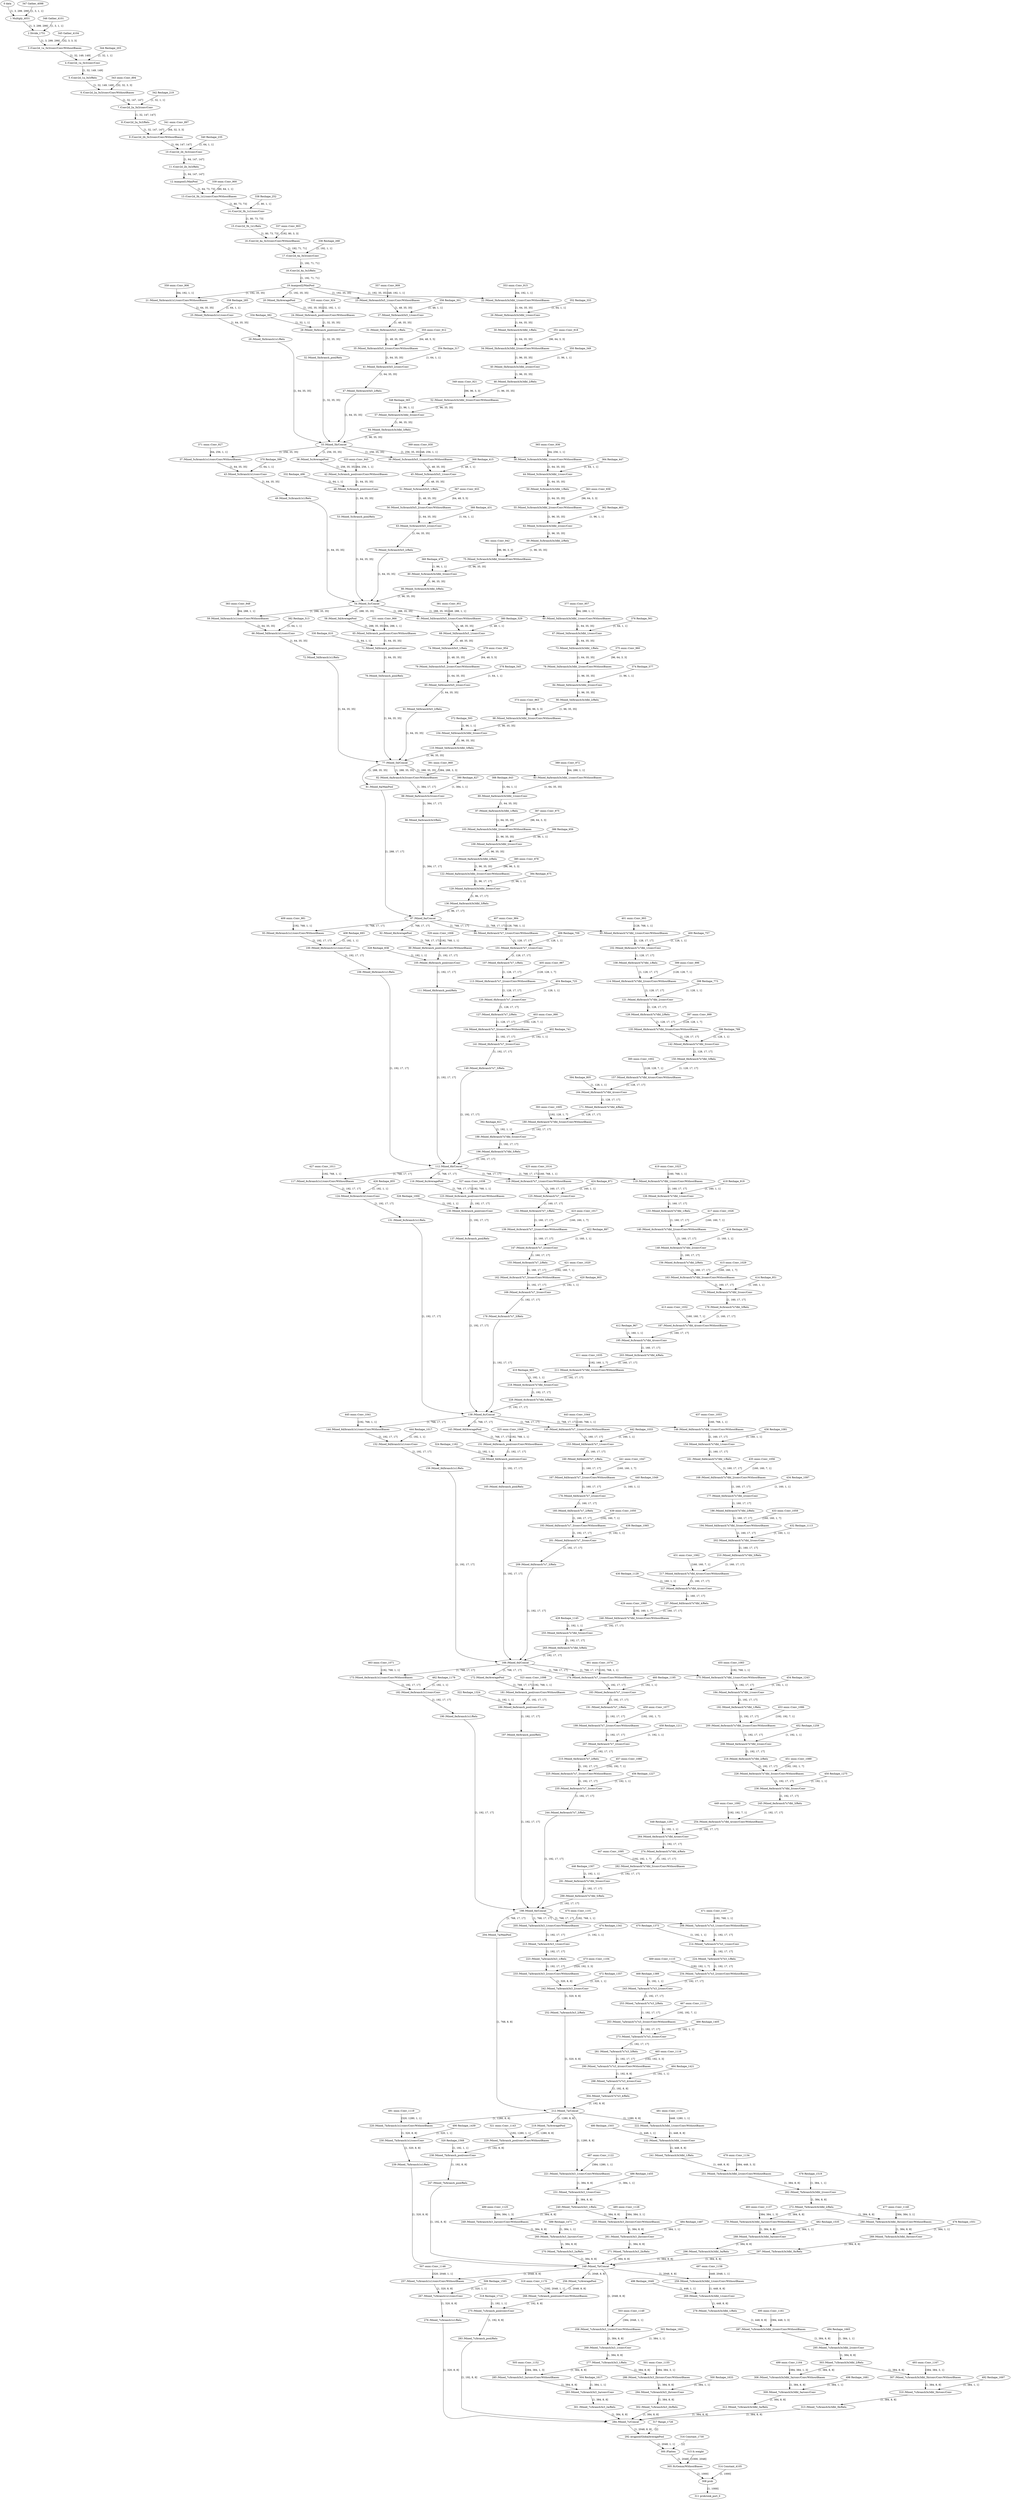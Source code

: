 strict digraph  {
"0 data" [id=0, type=Parameter];
"1 Multiply_4031" [id=1, type=Multiply];
"2 Divide_1751" [id=2, type=Add];
"3 /Conv2d_1a_3x3/conv/Conv/WithoutBiases" [id=3, type=Convolution];
"4 /Conv2d_1a_3x3/conv/Conv" [id=4, type=Add];
"5 /Conv2d_1a_3x3/Relu" [id=5, type=Relu];
"6 /Conv2d_2a_3x3/conv/Conv/WithoutBiases" [id=6, type=Convolution];
"7 /Conv2d_2a_3x3/conv/Conv" [id=7, type=Add];
"8 /Conv2d_2a_3x3/Relu" [id=8, type=Relu];
"9 /Conv2d_2b_3x3/conv/Conv/WithoutBiases" [id=9, type=Convolution];
"10 /Conv2d_2b_3x3/conv/Conv" [id=10, type=Add];
"11 /Conv2d_2b_3x3/Relu" [id=11, type=Relu];
"12 /maxpool1/MaxPool" [id=12, type=MaxPool];
"13 /Conv2d_3b_1x1/conv/Conv/WithoutBiases" [id=13, type=Convolution];
"14 /Conv2d_3b_1x1/conv/Conv" [id=14, type=Add];
"15 /Conv2d_3b_1x1/Relu" [id=15, type=Relu];
"16 /Conv2d_4a_3x3/conv/Conv/WithoutBiases" [id=16, type=Convolution];
"17 /Conv2d_4a_3x3/conv/Conv" [id=17, type=Add];
"18 /Conv2d_4a_3x3/Relu" [id=18, type=Relu];
"19 /maxpool2/MaxPool" [id=19, type=MaxPool];
"20 /Mixed_5b/AveragePool" [id=20, type=AvgPool];
"21 /Mixed_5b/branch1x1/conv/Conv/WithoutBiases" [id=21, type=Convolution];
"22 /Mixed_5b/branch3x3dbl_1/conv/Conv/WithoutBiases" [id=22, type=Convolution];
"23 /Mixed_5b/branch5x5_1/conv/Conv/WithoutBiases" [id=23, type=Convolution];
"24 /Mixed_5b/branch_pool/conv/Conv/WithoutBiases" [id=24, type=Convolution];
"25 /Mixed_5b/branch1x1/conv/Conv" [id=25, type=Add];
"26 /Mixed_5b/branch3x3dbl_1/conv/Conv" [id=26, type=Add];
"27 /Mixed_5b/branch5x5_1/conv/Conv" [id=27, type=Add];
"28 /Mixed_5b/branch_pool/conv/Conv" [id=28, type=Add];
"29 /Mixed_5b/branch1x1/Relu" [id=29, type=Relu];
"30 /Mixed_5b/branch3x3dbl_1/Relu" [id=30, type=Relu];
"31 /Mixed_5b/branch5x5_1/Relu" [id=31, type=Relu];
"32 /Mixed_5b/branch_pool/Relu" [id=32, type=Relu];
"33 /Mixed_5b/Concat" [id=33, type=Concat];
"34 /Mixed_5b/branch3x3dbl_2/conv/Conv/WithoutBiases" [id=34, type=Convolution];
"35 /Mixed_5b/branch5x5_2/conv/Conv/WithoutBiases" [id=35, type=Convolution];
"36 /Mixed_5c/AveragePool" [id=36, type=AvgPool];
"37 /Mixed_5c/branch1x1/conv/Conv/WithoutBiases" [id=37, type=Convolution];
"38 /Mixed_5c/branch3x3dbl_1/conv/Conv/WithoutBiases" [id=38, type=Convolution];
"39 /Mixed_5c/branch5x5_1/conv/Conv/WithoutBiases" [id=39, type=Convolution];
"40 /Mixed_5b/branch3x3dbl_2/conv/Conv" [id=40, type=Add];
"41 /Mixed_5b/branch5x5_2/conv/Conv" [id=41, type=Add];
"42 /Mixed_5c/branch_pool/conv/Conv/WithoutBiases" [id=42, type=Convolution];
"43 /Mixed_5c/branch1x1/conv/Conv" [id=43, type=Add];
"44 /Mixed_5c/branch3x3dbl_1/conv/Conv" [id=44, type=Add];
"45 /Mixed_5c/branch5x5_1/conv/Conv" [id=45, type=Add];
"46 /Mixed_5b/branch3x3dbl_2/Relu" [id=46, type=Relu];
"47 /Mixed_5b/branch5x5_2/Relu" [id=47, type=Relu];
"48 /Mixed_5c/branch_pool/conv/Conv" [id=48, type=Add];
"49 /Mixed_5c/branch1x1/Relu" [id=49, type=Relu];
"50 /Mixed_5c/branch3x3dbl_1/Relu" [id=50, type=Relu];
"51 /Mixed_5c/branch5x5_1/Relu" [id=51, type=Relu];
"52 /Mixed_5b/branch3x3dbl_3/conv/Conv/WithoutBiases" [id=52, type=Convolution];
"53 /Mixed_5c/branch_pool/Relu" [id=53, type=Relu];
"54 /Mixed_5c/Concat" [id=54, type=Concat];
"55 /Mixed_5c/branch3x3dbl_2/conv/Conv/WithoutBiases" [id=55, type=Convolution];
"56 /Mixed_5c/branch5x5_2/conv/Conv/WithoutBiases" [id=56, type=Convolution];
"57 /Mixed_5b/branch3x3dbl_3/conv/Conv" [id=57, type=Add];
"58 /Mixed_5d/AveragePool" [id=58, type=AvgPool];
"59 /Mixed_5d/branch1x1/conv/Conv/WithoutBiases" [id=59, type=Convolution];
"60 /Mixed_5d/branch3x3dbl_1/conv/Conv/WithoutBiases" [id=60, type=Convolution];
"61 /Mixed_5d/branch5x5_1/conv/Conv/WithoutBiases" [id=61, type=Convolution];
"62 /Mixed_5c/branch3x3dbl_2/conv/Conv" [id=62, type=Add];
"63 /Mixed_5c/branch5x5_2/conv/Conv" [id=63, type=Add];
"64 /Mixed_5b/branch3x3dbl_3/Relu" [id=64, type=Relu];
"65 /Mixed_5d/branch_pool/conv/Conv/WithoutBiases" [id=65, type=Convolution];
"66 /Mixed_5d/branch1x1/conv/Conv" [id=66, type=Add];
"67 /Mixed_5d/branch3x3dbl_1/conv/Conv" [id=67, type=Add];
"68 /Mixed_5d/branch5x5_1/conv/Conv" [id=68, type=Add];
"69 /Mixed_5c/branch3x3dbl_2/Relu" [id=69, type=Relu];
"70 /Mixed_5c/branch5x5_2/Relu" [id=70, type=Relu];
"71 /Mixed_5d/branch_pool/conv/Conv" [id=71, type=Add];
"72 /Mixed_5d/branch1x1/Relu" [id=72, type=Relu];
"73 /Mixed_5d/branch3x3dbl_1/Relu" [id=73, type=Relu];
"74 /Mixed_5d/branch5x5_1/Relu" [id=74, type=Relu];
"75 /Mixed_5c/branch3x3dbl_3/conv/Conv/WithoutBiases" [id=75, type=Convolution];
"76 /Mixed_5d/branch_pool/Relu" [id=76, type=Relu];
"77 /Mixed_5d/Concat" [id=77, type=Concat];
"78 /Mixed_5d/branch3x3dbl_2/conv/Conv/WithoutBiases" [id=78, type=Convolution];
"79 /Mixed_5d/branch5x5_2/conv/Conv/WithoutBiases" [id=79, type=Convolution];
"80 /Mixed_5c/branch3x3dbl_3/conv/Conv" [id=80, type=Add];
"81 /Mixed_6a/MaxPool" [id=81, type=MaxPool];
"82 /Mixed_6a/branch3x3/conv/Conv/WithoutBiases" [id=82, type=Convolution];
"83 /Mixed_6a/branch3x3dbl_1/conv/Conv/WithoutBiases" [id=83, type=Convolution];
"84 /Mixed_5d/branch3x3dbl_2/conv/Conv" [id=84, type=Add];
"85 /Mixed_5d/branch5x5_2/conv/Conv" [id=85, type=Add];
"86 /Mixed_5c/branch3x3dbl_3/Relu" [id=86, type=Relu];
"87 /Mixed_6a/Concat" [id=87, type=Concat];
"88 /Mixed_6a/branch3x3/conv/Conv" [id=88, type=Add];
"89 /Mixed_6a/branch3x3dbl_1/conv/Conv" [id=89, type=Add];
"90 /Mixed_5d/branch3x3dbl_2/Relu" [id=90, type=Relu];
"91 /Mixed_5d/branch5x5_2/Relu" [id=91, type=Relu];
"92 /Mixed_6b/AveragePool" [id=92, type=AvgPool];
"93 /Mixed_6b/branch1x1/conv/Conv/WithoutBiases" [id=93, type=Convolution];
"94 /Mixed_6b/branch7x7_1/conv/Conv/WithoutBiases" [id=94, type=Convolution];
"95 /Mixed_6b/branch7x7dbl_1/conv/Conv/WithoutBiases" [id=95, type=Convolution];
"96 /Mixed_6a/branch3x3/Relu" [id=96, type=Relu];
"97 /Mixed_6a/branch3x3dbl_1/Relu" [id=97, type=Relu];
"98 /Mixed_5d/branch3x3dbl_3/conv/Conv/WithoutBiases" [id=98, type=Convolution];
"99 /Mixed_6b/branch_pool/conv/Conv/WithoutBiases" [id=99, type=Convolution];
"100 /Mixed_6b/branch1x1/conv/Conv" [id=100, type=Add];
"101 /Mixed_6b/branch7x7_1/conv/Conv" [id=101, type=Add];
"102 /Mixed_6b/branch7x7dbl_1/conv/Conv" [id=102, type=Add];
"103 /Mixed_6a/branch3x3dbl_2/conv/Conv/WithoutBiases" [id=103, type=Convolution];
"104 /Mixed_5d/branch3x3dbl_3/conv/Conv" [id=104, type=Add];
"105 /Mixed_6b/branch_pool/conv/Conv" [id=105, type=Add];
"106 /Mixed_6b/branch1x1/Relu" [id=106, type=Relu];
"107 /Mixed_6b/branch7x7_1/Relu" [id=107, type=Relu];
"108 /Mixed_6b/branch7x7dbl_1/Relu" [id=108, type=Relu];
"109 /Mixed_6a/branch3x3dbl_2/conv/Conv" [id=109, type=Add];
"110 /Mixed_5d/branch3x3dbl_3/Relu" [id=110, type=Relu];
"111 /Mixed_6b/branch_pool/Relu" [id=111, type=Relu];
"112 /Mixed_6b/Concat" [id=112, type=Concat];
"113 /Mixed_6b/branch7x7_2/conv/Conv/WithoutBiases" [id=113, type=Convolution];
"114 /Mixed_6b/branch7x7dbl_2/conv/Conv/WithoutBiases" [id=114, type=Convolution];
"115 /Mixed_6a/branch3x3dbl_2/Relu" [id=115, type=Relu];
"116 /Mixed_6c/AveragePool" [id=116, type=AvgPool];
"117 /Mixed_6c/branch1x1/conv/Conv/WithoutBiases" [id=117, type=Convolution];
"118 /Mixed_6c/branch7x7_1/conv/Conv/WithoutBiases" [id=118, type=Convolution];
"119 /Mixed_6c/branch7x7dbl_1/conv/Conv/WithoutBiases" [id=119, type=Convolution];
"120 /Mixed_6b/branch7x7_2/conv/Conv" [id=120, type=Add];
"121 /Mixed_6b/branch7x7dbl_2/conv/Conv" [id=121, type=Add];
"122 /Mixed_6a/branch3x3dbl_3/conv/Conv/WithoutBiases" [id=122, type=Convolution];
"123 /Mixed_6c/branch_pool/conv/Conv/WithoutBiases" [id=123, type=Convolution];
"124 /Mixed_6c/branch1x1/conv/Conv" [id=124, type=Add];
"125 /Mixed_6c/branch7x7_1/conv/Conv" [id=125, type=Add];
"126 /Mixed_6c/branch7x7dbl_1/conv/Conv" [id=126, type=Add];
"127 /Mixed_6b/branch7x7_2/Relu" [id=127, type=Relu];
"128 /Mixed_6b/branch7x7dbl_2/Relu" [id=128, type=Relu];
"129 /Mixed_6a/branch3x3dbl_3/conv/Conv" [id=129, type=Add];
"130 /Mixed_6c/branch_pool/conv/Conv" [id=130, type=Add];
"131 /Mixed_6c/branch1x1/Relu" [id=131, type=Relu];
"132 /Mixed_6c/branch7x7_1/Relu" [id=132, type=Relu];
"133 /Mixed_6c/branch7x7dbl_1/Relu" [id=133, type=Relu];
"134 /Mixed_6b/branch7x7_3/conv/Conv/WithoutBiases" [id=134, type=Convolution];
"135 /Mixed_6b/branch7x7dbl_3/conv/Conv/WithoutBiases" [id=135, type=Convolution];
"136 /Mixed_6a/branch3x3dbl_3/Relu" [id=136, type=Relu];
"137 /Mixed_6c/branch_pool/Relu" [id=137, type=Relu];
"138 /Mixed_6c/Concat" [id=138, type=Concat];
"139 /Mixed_6c/branch7x7_2/conv/Conv/WithoutBiases" [id=139, type=Convolution];
"140 /Mixed_6c/branch7x7dbl_2/conv/Conv/WithoutBiases" [id=140, type=Convolution];
"141 /Mixed_6b/branch7x7_3/conv/Conv" [id=141, type=Add];
"142 /Mixed_6b/branch7x7dbl_3/conv/Conv" [id=142, type=Add];
"143 /Mixed_6d/AveragePool" [id=143, type=AvgPool];
"144 /Mixed_6d/branch1x1/conv/Conv/WithoutBiases" [id=144, type=Convolution];
"145 /Mixed_6d/branch7x7_1/conv/Conv/WithoutBiases" [id=145, type=Convolution];
"146 /Mixed_6d/branch7x7dbl_1/conv/Conv/WithoutBiases" [id=146, type=Convolution];
"147 /Mixed_6c/branch7x7_2/conv/Conv" [id=147, type=Add];
"148 /Mixed_6c/branch7x7dbl_2/conv/Conv" [id=148, type=Add];
"149 /Mixed_6b/branch7x7_3/Relu" [id=149, type=Relu];
"150 /Mixed_6b/branch7x7dbl_3/Relu" [id=150, type=Relu];
"151 /Mixed_6d/branch_pool/conv/Conv/WithoutBiases" [id=151, type=Convolution];
"152 /Mixed_6d/branch1x1/conv/Conv" [id=152, type=Add];
"153 /Mixed_6d/branch7x7_1/conv/Conv" [id=153, type=Add];
"154 /Mixed_6d/branch7x7dbl_1/conv/Conv" [id=154, type=Add];
"155 /Mixed_6c/branch7x7_2/Relu" [id=155, type=Relu];
"156 /Mixed_6c/branch7x7dbl_2/Relu" [id=156, type=Relu];
"157 /Mixed_6b/branch7x7dbl_4/conv/Conv/WithoutBiases" [id=157, type=Convolution];
"158 /Mixed_6d/branch_pool/conv/Conv" [id=158, type=Add];
"159 /Mixed_6d/branch1x1/Relu" [id=159, type=Relu];
"160 /Mixed_6d/branch7x7_1/Relu" [id=160, type=Relu];
"161 /Mixed_6d/branch7x7dbl_1/Relu" [id=161, type=Relu];
"162 /Mixed_6c/branch7x7_3/conv/Conv/WithoutBiases" [id=162, type=Convolution];
"163 /Mixed_6c/branch7x7dbl_3/conv/Conv/WithoutBiases" [id=163, type=Convolution];
"164 /Mixed_6b/branch7x7dbl_4/conv/Conv" [id=164, type=Add];
"165 /Mixed_6d/branch_pool/Relu" [id=165, type=Relu];
"166 /Mixed_6d/Concat" [id=166, type=Concat];
"167 /Mixed_6d/branch7x7_2/conv/Conv/WithoutBiases" [id=167, type=Convolution];
"168 /Mixed_6d/branch7x7dbl_2/conv/Conv/WithoutBiases" [id=168, type=Convolution];
"169 /Mixed_6c/branch7x7_3/conv/Conv" [id=169, type=Add];
"170 /Mixed_6c/branch7x7dbl_3/conv/Conv" [id=170, type=Add];
"171 /Mixed_6b/branch7x7dbl_4/Relu" [id=171, type=Relu];
"172 /Mixed_6e/AveragePool" [id=172, type=AvgPool];
"173 /Mixed_6e/branch1x1/conv/Conv/WithoutBiases" [id=173, type=Convolution];
"174 /Mixed_6e/branch7x7_1/conv/Conv/WithoutBiases" [id=174, type=Convolution];
"175 /Mixed_6e/branch7x7dbl_1/conv/Conv/WithoutBiases" [id=175, type=Convolution];
"176 /Mixed_6d/branch7x7_2/conv/Conv" [id=176, type=Add];
"177 /Mixed_6d/branch7x7dbl_2/conv/Conv" [id=177, type=Add];
"178 /Mixed_6c/branch7x7_3/Relu" [id=178, type=Relu];
"179 /Mixed_6c/branch7x7dbl_3/Relu" [id=179, type=Relu];
"180 /Mixed_6b/branch7x7dbl_5/conv/Conv/WithoutBiases" [id=180, type=Convolution];
"181 /Mixed_6e/branch_pool/conv/Conv/WithoutBiases" [id=181, type=Convolution];
"182 /Mixed_6e/branch1x1/conv/Conv" [id=182, type=Add];
"183 /Mixed_6e/branch7x7_1/conv/Conv" [id=183, type=Add];
"184 /Mixed_6e/branch7x7dbl_1/conv/Conv" [id=184, type=Add];
"185 /Mixed_6d/branch7x7_2/Relu" [id=185, type=Relu];
"186 /Mixed_6d/branch7x7dbl_2/Relu" [id=186, type=Relu];
"187 /Mixed_6c/branch7x7dbl_4/conv/Conv/WithoutBiases" [id=187, type=Convolution];
"188 /Mixed_6b/branch7x7dbl_5/conv/Conv" [id=188, type=Add];
"189 /Mixed_6e/branch_pool/conv/Conv" [id=189, type=Add];
"190 /Mixed_6e/branch1x1/Relu" [id=190, type=Relu];
"191 /Mixed_6e/branch7x7_1/Relu" [id=191, type=Relu];
"192 /Mixed_6e/branch7x7dbl_1/Relu" [id=192, type=Relu];
"193 /Mixed_6d/branch7x7_3/conv/Conv/WithoutBiases" [id=193, type=Convolution];
"194 /Mixed_6d/branch7x7dbl_3/conv/Conv/WithoutBiases" [id=194, type=Convolution];
"195 /Mixed_6c/branch7x7dbl_4/conv/Conv" [id=195, type=Add];
"196 /Mixed_6b/branch7x7dbl_5/Relu" [id=196, type=Relu];
"197 /Mixed_6e/branch_pool/Relu" [id=197, type=Relu];
"198 /Mixed_6e/Concat" [id=198, type=Concat];
"199 /Mixed_6e/branch7x7_2/conv/Conv/WithoutBiases" [id=199, type=Convolution];
"200 /Mixed_6e/branch7x7dbl_2/conv/Conv/WithoutBiases" [id=200, type=Convolution];
"201 /Mixed_6d/branch7x7_3/conv/Conv" [id=201, type=Add];
"202 /Mixed_6d/branch7x7dbl_3/conv/Conv" [id=202, type=Add];
"203 /Mixed_6c/branch7x7dbl_4/Relu" [id=203, type=Relu];
"204 /Mixed_7a/MaxPool" [id=204, type=MaxPool];
"205 /Mixed_7a/branch3x3_1/conv/Conv/WithoutBiases" [id=205, type=Convolution];
"206 /Mixed_7a/branch7x7x3_1/conv/Conv/WithoutBiases" [id=206, type=Convolution];
"207 /Mixed_6e/branch7x7_2/conv/Conv" [id=207, type=Add];
"208 /Mixed_6e/branch7x7dbl_2/conv/Conv" [id=208, type=Add];
"209 /Mixed_6d/branch7x7_3/Relu" [id=209, type=Relu];
"210 /Mixed_6d/branch7x7dbl_3/Relu" [id=210, type=Relu];
"211 /Mixed_6c/branch7x7dbl_5/conv/Conv/WithoutBiases" [id=211, type=Convolution];
"212 /Mixed_7a/Concat" [id=212, type=Concat];
"213 /Mixed_7a/branch3x3_1/conv/Conv" [id=213, type=Add];
"214 /Mixed_7a/branch7x7x3_1/conv/Conv" [id=214, type=Add];
"215 /Mixed_6e/branch7x7_2/Relu" [id=215, type=Relu];
"216 /Mixed_6e/branch7x7dbl_2/Relu" [id=216, type=Relu];
"217 /Mixed_6d/branch7x7dbl_4/conv/Conv/WithoutBiases" [id=217, type=Convolution];
"218 /Mixed_6c/branch7x7dbl_5/conv/Conv" [id=218, type=Add];
"219 /Mixed_7b/AveragePool" [id=219, type=AvgPool];
"220 /Mixed_7b/branch1x1/conv/Conv/WithoutBiases" [id=220, type=Convolution];
"221 /Mixed_7b/branch3x3_1/conv/Conv/WithoutBiases" [id=221, type=Convolution];
"222 /Mixed_7b/branch3x3dbl_1/conv/Conv/WithoutBiases" [id=222, type=Convolution];
"223 /Mixed_7a/branch3x3_1/Relu" [id=223, type=Relu];
"224 /Mixed_7a/branch7x7x3_1/Relu" [id=224, type=Relu];
"225 /Mixed_6e/branch7x7_3/conv/Conv/WithoutBiases" [id=225, type=Convolution];
"226 /Mixed_6e/branch7x7dbl_3/conv/Conv/WithoutBiases" [id=226, type=Convolution];
"227 /Mixed_6d/branch7x7dbl_4/conv/Conv" [id=227, type=Add];
"228 /Mixed_6c/branch7x7dbl_5/Relu" [id=228, type=Relu];
"229 /Mixed_7b/branch_pool/conv/Conv/WithoutBiases" [id=229, type=Convolution];
"230 /Mixed_7b/branch1x1/conv/Conv" [id=230, type=Add];
"231 /Mixed_7b/branch3x3_1/conv/Conv" [id=231, type=Add];
"232 /Mixed_7b/branch3x3dbl_1/conv/Conv" [id=232, type=Add];
"233 /Mixed_7a/branch3x3_2/conv/Conv/WithoutBiases" [id=233, type=Convolution];
"234 /Mixed_7a/branch7x7x3_2/conv/Conv/WithoutBiases" [id=234, type=Convolution];
"235 /Mixed_6e/branch7x7_3/conv/Conv" [id=235, type=Add];
"236 /Mixed_6e/branch7x7dbl_3/conv/Conv" [id=236, type=Add];
"237 /Mixed_6d/branch7x7dbl_4/Relu" [id=237, type=Relu];
"238 /Mixed_7b/branch_pool/conv/Conv" [id=238, type=Add];
"239 /Mixed_7b/branch1x1/Relu" [id=239, type=Relu];
"240 /Mixed_7b/branch3x3_1/Relu" [id=240, type=Relu];
"241 /Mixed_7b/branch3x3dbl_1/Relu" [id=241, type=Relu];
"242 /Mixed_7a/branch3x3_2/conv/Conv" [id=242, type=Add];
"243 /Mixed_7a/branch7x7x3_2/conv/Conv" [id=243, type=Add];
"244 /Mixed_6e/branch7x7_3/Relu" [id=244, type=Relu];
"245 /Mixed_6e/branch7x7dbl_3/Relu" [id=245, type=Relu];
"246 /Mixed_6d/branch7x7dbl_5/conv/Conv/WithoutBiases" [id=246, type=Convolution];
"247 /Mixed_7b/branch_pool/Relu" [id=247, type=Relu];
"248 /Mixed_7b/Concat" [id=248, type=Concat];
"249 /Mixed_7b/branch3x3_2a/conv/Conv/WithoutBiases" [id=249, type=Convolution];
"250 /Mixed_7b/branch3x3_2b/conv/Conv/WithoutBiases" [id=250, type=Convolution];
"251 /Mixed_7b/branch3x3dbl_2/conv/Conv/WithoutBiases" [id=251, type=Convolution];
"252 /Mixed_7a/branch3x3_2/Relu" [id=252, type=Relu];
"253 /Mixed_7a/branch7x7x3_2/Relu" [id=253, type=Relu];
"254 /Mixed_6e/branch7x7dbl_4/conv/Conv/WithoutBiases" [id=254, type=Convolution];
"255 /Mixed_6d/branch7x7dbl_5/conv/Conv" [id=255, type=Add];
"256 /Mixed_7c/AveragePool" [id=256, type=AvgPool];
"257 /Mixed_7c/branch1x1/conv/Conv/WithoutBiases" [id=257, type=Convolution];
"258 /Mixed_7c/branch3x3_1/conv/Conv/WithoutBiases" [id=258, type=Convolution];
"259 /Mixed_7c/branch3x3dbl_1/conv/Conv/WithoutBiases" [id=259, type=Convolution];
"260 /Mixed_7b/branch3x3_2a/conv/Conv" [id=260, type=Add];
"261 /Mixed_7b/branch3x3_2b/conv/Conv" [id=261, type=Add];
"262 /Mixed_7b/branch3x3dbl_2/conv/Conv" [id=262, type=Add];
"263 /Mixed_7a/branch7x7x3_3/conv/Conv/WithoutBiases" [id=263, type=Convolution];
"264 /Mixed_6e/branch7x7dbl_4/conv/Conv" [id=264, type=Add];
"265 /Mixed_6d/branch7x7dbl_5/Relu" [id=265, type=Relu];
"266 /Mixed_7c/branch_pool/conv/Conv/WithoutBiases" [id=266, type=Convolution];
"267 /Mixed_7c/branch1x1/conv/Conv" [id=267, type=Add];
"268 /Mixed_7c/branch3x3_1/conv/Conv" [id=268, type=Add];
"269 /Mixed_7c/branch3x3dbl_1/conv/Conv" [id=269, type=Add];
"270 /Mixed_7b/branch3x3_2a/Relu" [id=270, type=Relu];
"271 /Mixed_7b/branch3x3_2b/Relu" [id=271, type=Relu];
"272 /Mixed_7b/branch3x3dbl_2/Relu" [id=272, type=Relu];
"273 /Mixed_7a/branch7x7x3_3/conv/Conv" [id=273, type=Add];
"274 /Mixed_6e/branch7x7dbl_4/Relu" [id=274, type=Relu];
"275 /Mixed_7c/branch_pool/conv/Conv" [id=275, type=Add];
"276 /Mixed_7c/branch1x1/Relu" [id=276, type=Relu];
"277 /Mixed_7c/branch3x3_1/Relu" [id=277, type=Relu];
"278 /Mixed_7c/branch3x3dbl_1/Relu" [id=278, type=Relu];
"279 /Mixed_7b/branch3x3dbl_3a/conv/Conv/WithoutBiases" [id=279, type=Convolution];
"280 /Mixed_7b/branch3x3dbl_3b/conv/Conv/WithoutBiases" [id=280, type=Convolution];
"281 /Mixed_7a/branch7x7x3_3/Relu" [id=281, type=Relu];
"282 /Mixed_6e/branch7x7dbl_5/conv/Conv/WithoutBiases" [id=282, type=Convolution];
"283 /Mixed_7c/branch_pool/Relu" [id=283, type=Relu];
"284 /Mixed_7c/Concat" [id=284, type=Concat];
"285 /Mixed_7c/branch3x3_2a/conv/Conv/WithoutBiases" [id=285, type=Convolution];
"286 /Mixed_7c/branch3x3_2b/conv/Conv/WithoutBiases" [id=286, type=Convolution];
"287 /Mixed_7c/branch3x3dbl_2/conv/Conv/WithoutBiases" [id=287, type=Convolution];
"288 /Mixed_7b/branch3x3dbl_3a/conv/Conv" [id=288, type=Add];
"289 /Mixed_7b/branch3x3dbl_3b/conv/Conv" [id=289, type=Add];
"290 /Mixed_7a/branch7x7x3_4/conv/Conv/WithoutBiases" [id=290, type=Convolution];
"291 /Mixed_6e/branch7x7dbl_5/conv/Conv" [id=291, type=Add];
"292 /avgpool/GlobalAveragePool" [id=292, type=ReduceMean];
"293 /Mixed_7c/branch3x3_2a/conv/Conv" [id=293, type=Add];
"294 /Mixed_7c/branch3x3_2b/conv/Conv" [id=294, type=Add];
"295 /Mixed_7c/branch3x3dbl_2/conv/Conv" [id=295, type=Add];
"296 /Mixed_7b/branch3x3dbl_3a/Relu" [id=296, type=Relu];
"297 /Mixed_7b/branch3x3dbl_3b/Relu" [id=297, type=Relu];
"298 /Mixed_7a/branch7x7x3_4/conv/Conv" [id=298, type=Add];
"299 /Mixed_6e/branch7x7dbl_5/Relu" [id=299, type=Relu];
"300 /Flatten" [id=300, type=Reshape];
"301 /Mixed_7c/branch3x3_2a/Relu" [id=301, type=Relu];
"302 /Mixed_7c/branch3x3_2b/Relu" [id=302, type=Relu];
"303 /Mixed_7c/branch3x3dbl_2/Relu" [id=303, type=Relu];
"304 /Mixed_7a/branch7x7x3_4/Relu" [id=304, type=Relu];
"305 /fc/Gemm/WithoutBiases" [id=305, type=MatMul];
"306 /Mixed_7c/branch3x3dbl_3a/conv/Conv/WithoutBiases" [id=306, type=Convolution];
"307 /Mixed_7c/branch3x3dbl_3b/conv/Conv/WithoutBiases" [id=307, type=Convolution];
"308 prob" [id=308, type=Add];
"309 /Mixed_7c/branch3x3dbl_3a/conv/Conv" [id=309, type=Add];
"310 /Mixed_7c/branch3x3dbl_3b/conv/Conv" [id=310, type=Add];
"311 prob/sink_port_0" [id=311, type=Result];
"312 /Mixed_7c/branch3x3dbl_3a/Relu" [id=312, type=Relu];
"313 /Mixed_7c/branch3x3dbl_3b/Relu" [id=313, type=Relu];
"314 Constant_4105" [id=314, type=Constant];
"315 fc.weight" [id=315, type=Constant];
"316 Constant_1730" [id=316, type=Constant];
"317 Range_1726" [id=317, type=Constant];
"318 Reshape_1714" [id=318, type=Constant];
"319 onnx^^Conv_1170" [id=319, label="319 onnx::Conv_1170", type=Constant];
"320 Reshape_1568" [id=320, type=Constant];
"321 onnx^^Conv_1143" [id=321, label="321 onnx::Conv_1143", type=Constant];
"322 Reshape_1324" [id=322, type=Constant];
"323 onnx^^Conv_1098" [id=323, label="323 onnx::Conv_1098", type=Constant];
"324 Reshape_1162" [id=324, type=Constant];
"325 onnx^^Conv_1068" [id=325, label="325 onnx::Conv_1068", type=Constant];
"326 Reshape_1000" [id=326, type=Constant];
"327 onnx^^Conv_1038" [id=327, label="327 onnx::Conv_1038", type=Constant];
"328 Reshape_838" [id=328, type=Constant];
"329 onnx^^Conv_1008" [id=329, label="329 onnx::Conv_1008", type=Constant];
"330 Reshape_610" [id=330, type=Constant];
"331 onnx^^Conv_966" [id=331, label="331 onnx::Conv_966", type=Constant];
"332 Reshape_496" [id=332, type=Constant];
"333 onnx^^Conv_945" [id=333, label="333 onnx::Conv_945", type=Constant];
"334 Reshape_382" [id=334, type=Constant];
"335 onnx^^Conv_924" [id=335, label="335 onnx::Conv_924", type=Constant];
"336 Reshape_268" [id=336, type=Constant];
"337 onnx^^Conv_903" [id=337, label="337 onnx::Conv_903", type=Constant];
"338 Reshape_252" [id=338, type=Constant];
"339 onnx^^Conv_900" [id=339, label="339 onnx::Conv_900", type=Constant];
"340 Reshape_235" [id=340, type=Constant];
"341 onnx^^Conv_897" [id=341, label="341 onnx::Conv_897", type=Constant];
"342 Reshape_219" [id=342, type=Constant];
"343 onnx^^Conv_894" [id=343, label="343 onnx::Conv_894", type=Constant];
"344 Reshape_203" [id=344, type=Constant];
"345 Gather_4104" [id=345, type=Constant];
"346 Gather_4101" [id=346, type=Constant];
"347 Gather_4098" [id=347, type=Constant];
"348 Reshape_365" [id=348, type=Constant];
"349 onnx^^Conv_921" [id=349, label="349 onnx::Conv_921", type=Constant];
"350 Reshape_349" [id=350, type=Constant];
"351 onnx^^Conv_918" [id=351, label="351 onnx::Conv_918", type=Constant];
"352 Reshape_333" [id=352, type=Constant];
"353 onnx^^Conv_915" [id=353, label="353 onnx::Conv_915", type=Constant];
"354 Reshape_317" [id=354, type=Constant];
"355 onnx^^Conv_912" [id=355, label="355 onnx::Conv_912", type=Constant];
"356 Reshape_301" [id=356, type=Constant];
"357 onnx^^Conv_909" [id=357, label="357 onnx::Conv_909", type=Constant];
"358 Reshape_285" [id=358, type=Constant];
"359 onnx^^Conv_906" [id=359, label="359 onnx::Conv_906", type=Constant];
"360 Reshape_479" [id=360, type=Constant];
"361 onnx^^Conv_942" [id=361, label="361 onnx::Conv_942", type=Constant];
"362 Reshape_463" [id=362, type=Constant];
"363 onnx^^Conv_939" [id=363, label="363 onnx::Conv_939", type=Constant];
"364 Reshape_447" [id=364, type=Constant];
"365 onnx^^Conv_936" [id=365, label="365 onnx::Conv_936", type=Constant];
"366 Reshape_431" [id=366, type=Constant];
"367 onnx^^Conv_933" [id=367, label="367 onnx::Conv_933", type=Constant];
"368 Reshape_415" [id=368, type=Constant];
"369 onnx^^Conv_930" [id=369, label="369 onnx::Conv_930", type=Constant];
"370 Reshape_399" [id=370, type=Constant];
"371 onnx^^Conv_927" [id=371, label="371 onnx::Conv_927", type=Constant];
"372 Reshape_593" [id=372, type=Constant];
"373 onnx^^Conv_963" [id=373, label="373 onnx::Conv_963", type=Constant];
"374 Reshape_577" [id=374, type=Constant];
"375 onnx^^Conv_960" [id=375, label="375 onnx::Conv_960", type=Constant];
"376 Reshape_561" [id=376, type=Constant];
"377 onnx^^Conv_957" [id=377, label="377 onnx::Conv_957", type=Constant];
"378 Reshape_545" [id=378, type=Constant];
"379 onnx^^Conv_954" [id=379, label="379 onnx::Conv_954", type=Constant];
"380 Reshape_529" [id=380, type=Constant];
"381 onnx^^Conv_951" [id=381, label="381 onnx::Conv_951", type=Constant];
"382 Reshape_513" [id=382, type=Constant];
"383 onnx^^Conv_948" [id=383, label="383 onnx::Conv_948", type=Constant];
"384 Reshape_675" [id=384, type=Constant];
"385 onnx^^Conv_978" [id=385, label="385 onnx::Conv_978", type=Constant];
"386 Reshape_659" [id=386, type=Constant];
"387 onnx^^Conv_975" [id=387, label="387 onnx::Conv_975", type=Constant];
"388 Reshape_643" [id=388, type=Constant];
"389 onnx^^Conv_972" [id=389, label="389 onnx::Conv_972", type=Constant];
"390 Reshape_627" [id=390, type=Constant];
"391 onnx^^Conv_969" [id=391, label="391 onnx::Conv_969", type=Constant];
"392 Reshape_821" [id=392, type=Constant];
"393 onnx^^Conv_1005" [id=393, label="393 onnx::Conv_1005", type=Constant];
"394 Reshape_805" [id=394, type=Constant];
"395 onnx^^Conv_1002" [id=395, label="395 onnx::Conv_1002", type=Constant];
"396 Reshape_789" [id=396, type=Constant];
"397 onnx^^Conv_999" [id=397, label="397 onnx::Conv_999", type=Constant];
"398 Reshape_773" [id=398, type=Constant];
"399 onnx^^Conv_996" [id=399, label="399 onnx::Conv_996", type=Constant];
"400 Reshape_757" [id=400, type=Constant];
"401 onnx^^Conv_993" [id=401, label="401 onnx::Conv_993", type=Constant];
"402 Reshape_741" [id=402, type=Constant];
"403 onnx^^Conv_990" [id=403, label="403 onnx::Conv_990", type=Constant];
"404 Reshape_725" [id=404, type=Constant];
"405 onnx^^Conv_987" [id=405, label="405 onnx::Conv_987", type=Constant];
"406 Reshape_709" [id=406, type=Constant];
"407 onnx^^Conv_984" [id=407, label="407 onnx::Conv_984", type=Constant];
"408 Reshape_693" [id=408, type=Constant];
"409 onnx^^Conv_981" [id=409, label="409 onnx::Conv_981", type=Constant];
"410 Reshape_983" [id=410, type=Constant];
"411 onnx^^Conv_1035" [id=411, label="411 onnx::Conv_1035", type=Constant];
"412 Reshape_967" [id=412, type=Constant];
"413 onnx^^Conv_1032" [id=413, label="413 onnx::Conv_1032", type=Constant];
"414 Reshape_951" [id=414, type=Constant];
"415 onnx^^Conv_1029" [id=415, label="415 onnx::Conv_1029", type=Constant];
"416 Reshape_935" [id=416, type=Constant];
"417 onnx^^Conv_1026" [id=417, label="417 onnx::Conv_1026", type=Constant];
"418 Reshape_919" [id=418, type=Constant];
"419 onnx^^Conv_1023" [id=419, label="419 onnx::Conv_1023", type=Constant];
"420 Reshape_903" [id=420, type=Constant];
"421 onnx^^Conv_1020" [id=421, label="421 onnx::Conv_1020", type=Constant];
"422 Reshape_887" [id=422, type=Constant];
"423 onnx^^Conv_1017" [id=423, label="423 onnx::Conv_1017", type=Constant];
"424 Reshape_871" [id=424, type=Constant];
"425 onnx^^Conv_1014" [id=425, label="425 onnx::Conv_1014", type=Constant];
"426 Reshape_855" [id=426, type=Constant];
"427 onnx^^Conv_1011" [id=427, label="427 onnx::Conv_1011", type=Constant];
"428 Reshape_1145" [id=428, type=Constant];
"429 onnx^^Conv_1065" [id=429, label="429 onnx::Conv_1065", type=Constant];
"430 Reshape_1129" [id=430, type=Constant];
"431 onnx^^Conv_1062" [id=431, label="431 onnx::Conv_1062", type=Constant];
"432 Reshape_1113" [id=432, type=Constant];
"433 onnx^^Conv_1059" [id=433, label="433 onnx::Conv_1059", type=Constant];
"434 Reshape_1097" [id=434, type=Constant];
"435 onnx^^Conv_1056" [id=435, label="435 onnx::Conv_1056", type=Constant];
"436 Reshape_1081" [id=436, type=Constant];
"437 onnx^^Conv_1053" [id=437, label="437 onnx::Conv_1053", type=Constant];
"438 Reshape_1065" [id=438, type=Constant];
"439 onnx^^Conv_1050" [id=439, label="439 onnx::Conv_1050", type=Constant];
"440 Reshape_1049" [id=440, type=Constant];
"441 onnx^^Conv_1047" [id=441, label="441 onnx::Conv_1047", type=Constant];
"442 Reshape_1033" [id=442, type=Constant];
"443 onnx^^Conv_1044" [id=443, label="443 onnx::Conv_1044", type=Constant];
"444 Reshape_1017" [id=444, type=Constant];
"445 onnx^^Conv_1041" [id=445, label="445 onnx::Conv_1041", type=Constant];
"446 Reshape_1307" [id=446, type=Constant];
"447 onnx^^Conv_1095" [id=447, label="447 onnx::Conv_1095", type=Constant];
"448 Reshape_1291" [id=448, type=Constant];
"449 onnx^^Conv_1092" [id=449, label="449 onnx::Conv_1092", type=Constant];
"450 Reshape_1275" [id=450, type=Constant];
"451 onnx^^Conv_1089" [id=451, label="451 onnx::Conv_1089", type=Constant];
"452 Reshape_1259" [id=452, type=Constant];
"453 onnx^^Conv_1086" [id=453, label="453 onnx::Conv_1086", type=Constant];
"454 Reshape_1243" [id=454, type=Constant];
"455 onnx^^Conv_1083" [id=455, label="455 onnx::Conv_1083", type=Constant];
"456 Reshape_1227" [id=456, type=Constant];
"457 onnx^^Conv_1080" [id=457, label="457 onnx::Conv_1080", type=Constant];
"458 Reshape_1211" [id=458, type=Constant];
"459 onnx^^Conv_1077" [id=459, label="459 onnx::Conv_1077", type=Constant];
"460 Reshape_1195" [id=460, type=Constant];
"461 onnx^^Conv_1074" [id=461, label="461 onnx::Conv_1074", type=Constant];
"462 Reshape_1179" [id=462, type=Constant];
"463 onnx^^Conv_1071" [id=463, label="463 onnx::Conv_1071", type=Constant];
"464 Reshape_1421" [id=464, type=Constant];
"465 onnx^^Conv_1116" [id=465, label="465 onnx::Conv_1116", type=Constant];
"466 Reshape_1405" [id=466, type=Constant];
"467 onnx^^Conv_1113" [id=467, label="467 onnx::Conv_1113", type=Constant];
"468 Reshape_1389" [id=468, type=Constant];
"469 onnx^^Conv_1110" [id=469, label="469 onnx::Conv_1110", type=Constant];
"470 Reshape_1373" [id=470, type=Constant];
"471 onnx^^Conv_1107" [id=471, label="471 onnx::Conv_1107", type=Constant];
"472 Reshape_1357" [id=472, type=Constant];
"473 onnx^^Conv_1104" [id=473, label="473 onnx::Conv_1104", type=Constant];
"474 Reshape_1341" [id=474, type=Constant];
"475 onnx^^Conv_1101" [id=475, label="475 onnx::Conv_1101", type=Constant];
"476 Reshape_1551" [id=476, type=Constant];
"477 onnx^^Conv_1140" [id=477, label="477 onnx::Conv_1140", type=Constant];
"478 Reshape_1519" [id=478, type=Constant];
"479 onnx^^Conv_1134" [id=479, label="479 onnx::Conv_1134", type=Constant];
"480 Reshape_1503" [id=480, type=Constant];
"481 onnx^^Conv_1131" [id=481, label="481 onnx::Conv_1131", type=Constant];
"482 Reshape_1535" [id=482, type=Constant];
"483 onnx^^Conv_1137" [id=483, label="483 onnx::Conv_1137", type=Constant];
"484 Reshape_1487" [id=484, type=Constant];
"485 onnx^^Conv_1128" [id=485, label="485 onnx::Conv_1128", type=Constant];
"486 Reshape_1455" [id=486, type=Constant];
"487 onnx^^Conv_1122" [id=487, label="487 onnx::Conv_1122", type=Constant];
"488 Reshape_1471" [id=488, type=Constant];
"489 onnx^^Conv_1125" [id=489, label="489 onnx::Conv_1125", type=Constant];
"490 Reshape_1439" [id=490, type=Constant];
"491 onnx^^Conv_1119" [id=491, label="491 onnx::Conv_1119", type=Constant];
"492 Reshape_1697" [id=492, type=Constant];
"493 onnx^^Conv_1167" [id=493, label="493 onnx::Conv_1167", type=Constant];
"494 Reshape_1665" [id=494, type=Constant];
"495 onnx^^Conv_1161" [id=495, label="495 onnx::Conv_1161", type=Constant];
"496 Reshape_1649" [id=496, type=Constant];
"497 onnx^^Conv_1158" [id=497, label="497 onnx::Conv_1158", type=Constant];
"498 Reshape_1681" [id=498, type=Constant];
"499 onnx^^Conv_1164" [id=499, label="499 onnx::Conv_1164", type=Constant];
"500 Reshape_1633" [id=500, type=Constant];
"501 onnx^^Conv_1155" [id=501, label="501 onnx::Conv_1155", type=Constant];
"502 Reshape_1601" [id=502, type=Constant];
"503 onnx^^Conv_1149" [id=503, label="503 onnx::Conv_1149", type=Constant];
"504 Reshape_1617" [id=504, type=Constant];
"505 onnx^^Conv_1152" [id=505, label="505 onnx::Conv_1152", type=Constant];
"506 Reshape_1585" [id=506, type=Constant];
"507 onnx^^Conv_1146" [id=507, label="507 onnx::Conv_1146", type=Constant];
"0 data" -> "1 Multiply_4031"  [label="[1, 3, 299, 299]", style=solid];
"1 Multiply_4031" -> "2 Divide_1751"  [label="[1, 3, 299, 299]", style=solid];
"2 Divide_1751" -> "3 /Conv2d_1a_3x3/conv/Conv/WithoutBiases"  [label="[1, 3, 299, 299]", style=solid];
"3 /Conv2d_1a_3x3/conv/Conv/WithoutBiases" -> "4 /Conv2d_1a_3x3/conv/Conv"  [label="[1, 32, 149, 149]", style=solid];
"4 /Conv2d_1a_3x3/conv/Conv" -> "5 /Conv2d_1a_3x3/Relu"  [label="[1, 32, 149, 149]", style=solid];
"5 /Conv2d_1a_3x3/Relu" -> "6 /Conv2d_2a_3x3/conv/Conv/WithoutBiases"  [label="[1, 32, 149, 149]", style=solid];
"6 /Conv2d_2a_3x3/conv/Conv/WithoutBiases" -> "7 /Conv2d_2a_3x3/conv/Conv"  [label="[1, 32, 147, 147]", style=solid];
"7 /Conv2d_2a_3x3/conv/Conv" -> "8 /Conv2d_2a_3x3/Relu"  [label="[1, 32, 147, 147]", style=solid];
"8 /Conv2d_2a_3x3/Relu" -> "9 /Conv2d_2b_3x3/conv/Conv/WithoutBiases"  [label="[1, 32, 147, 147]", style=solid];
"9 /Conv2d_2b_3x3/conv/Conv/WithoutBiases" -> "10 /Conv2d_2b_3x3/conv/Conv"  [label="[1, 64, 147, 147]", style=solid];
"10 /Conv2d_2b_3x3/conv/Conv" -> "11 /Conv2d_2b_3x3/Relu"  [label="[1, 64, 147, 147]", style=solid];
"11 /Conv2d_2b_3x3/Relu" -> "12 /maxpool1/MaxPool"  [label="[1, 64, 147, 147]", style=solid];
"12 /maxpool1/MaxPool" -> "13 /Conv2d_3b_1x1/conv/Conv/WithoutBiases"  [label="[1, 64, 73, 73]", style=solid];
"13 /Conv2d_3b_1x1/conv/Conv/WithoutBiases" -> "14 /Conv2d_3b_1x1/conv/Conv"  [label="[1, 80, 73, 73]", style=solid];
"14 /Conv2d_3b_1x1/conv/Conv" -> "15 /Conv2d_3b_1x1/Relu"  [label="[1, 80, 73, 73]", style=solid];
"15 /Conv2d_3b_1x1/Relu" -> "16 /Conv2d_4a_3x3/conv/Conv/WithoutBiases"  [label="[1, 80, 73, 73]", style=solid];
"16 /Conv2d_4a_3x3/conv/Conv/WithoutBiases" -> "17 /Conv2d_4a_3x3/conv/Conv"  [label="[1, 192, 71, 71]", style=solid];
"17 /Conv2d_4a_3x3/conv/Conv" -> "18 /Conv2d_4a_3x3/Relu"  [label="[1, 192, 71, 71]", style=solid];
"18 /Conv2d_4a_3x3/Relu" -> "19 /maxpool2/MaxPool"  [label="[1, 192, 71, 71]", style=solid];
"19 /maxpool2/MaxPool" -> "20 /Mixed_5b/AveragePool"  [label="[1, 192, 35, 35]", style=solid];
"19 /maxpool2/MaxPool" -> "21 /Mixed_5b/branch1x1/conv/Conv/WithoutBiases"  [label="[1, 192, 35, 35]", style=solid];
"19 /maxpool2/MaxPool" -> "22 /Mixed_5b/branch3x3dbl_1/conv/Conv/WithoutBiases"  [label="[1, 192, 35, 35]", style=solid];
"19 /maxpool2/MaxPool" -> "23 /Mixed_5b/branch5x5_1/conv/Conv/WithoutBiases"  [label="[1, 192, 35, 35]", style=solid];
"20 /Mixed_5b/AveragePool" -> "24 /Mixed_5b/branch_pool/conv/Conv/WithoutBiases"  [label="[1, 192, 35, 35]", style=solid];
"21 /Mixed_5b/branch1x1/conv/Conv/WithoutBiases" -> "25 /Mixed_5b/branch1x1/conv/Conv"  [label="[1, 64, 35, 35]", style=solid];
"22 /Mixed_5b/branch3x3dbl_1/conv/Conv/WithoutBiases" -> "26 /Mixed_5b/branch3x3dbl_1/conv/Conv"  [label="[1, 64, 35, 35]", style=solid];
"23 /Mixed_5b/branch5x5_1/conv/Conv/WithoutBiases" -> "27 /Mixed_5b/branch5x5_1/conv/Conv"  [label="[1, 48, 35, 35]", style=solid];
"24 /Mixed_5b/branch_pool/conv/Conv/WithoutBiases" -> "28 /Mixed_5b/branch_pool/conv/Conv"  [label="[1, 32, 35, 35]", style=solid];
"25 /Mixed_5b/branch1x1/conv/Conv" -> "29 /Mixed_5b/branch1x1/Relu"  [label="[1, 64, 35, 35]", style=solid];
"26 /Mixed_5b/branch3x3dbl_1/conv/Conv" -> "30 /Mixed_5b/branch3x3dbl_1/Relu"  [label="[1, 64, 35, 35]", style=solid];
"27 /Mixed_5b/branch5x5_1/conv/Conv" -> "31 /Mixed_5b/branch5x5_1/Relu"  [label="[1, 48, 35, 35]", style=solid];
"28 /Mixed_5b/branch_pool/conv/Conv" -> "32 /Mixed_5b/branch_pool/Relu"  [label="[1, 32, 35, 35]", style=solid];
"29 /Mixed_5b/branch1x1/Relu" -> "33 /Mixed_5b/Concat"  [label="[1, 64, 35, 35]", style=solid];
"30 /Mixed_5b/branch3x3dbl_1/Relu" -> "34 /Mixed_5b/branch3x3dbl_2/conv/Conv/WithoutBiases"  [label="[1, 64, 35, 35]", style=solid];
"31 /Mixed_5b/branch5x5_1/Relu" -> "35 /Mixed_5b/branch5x5_2/conv/Conv/WithoutBiases"  [label="[1, 48, 35, 35]", style=solid];
"32 /Mixed_5b/branch_pool/Relu" -> "33 /Mixed_5b/Concat"  [label="[1, 32, 35, 35]", style=solid];
"33 /Mixed_5b/Concat" -> "36 /Mixed_5c/AveragePool"  [label="[1, 256, 35, 35]", style=solid];
"33 /Mixed_5b/Concat" -> "37 /Mixed_5c/branch1x1/conv/Conv/WithoutBiases"  [label="[1, 256, 35, 35]", style=solid];
"33 /Mixed_5b/Concat" -> "38 /Mixed_5c/branch3x3dbl_1/conv/Conv/WithoutBiases"  [label="[1, 256, 35, 35]", style=solid];
"33 /Mixed_5b/Concat" -> "39 /Mixed_5c/branch5x5_1/conv/Conv/WithoutBiases"  [label="[1, 256, 35, 35]", style=solid];
"34 /Mixed_5b/branch3x3dbl_2/conv/Conv/WithoutBiases" -> "40 /Mixed_5b/branch3x3dbl_2/conv/Conv"  [label="[1, 96, 35, 35]", style=solid];
"35 /Mixed_5b/branch5x5_2/conv/Conv/WithoutBiases" -> "41 /Mixed_5b/branch5x5_2/conv/Conv"  [label="[1, 64, 35, 35]", style=solid];
"36 /Mixed_5c/AveragePool" -> "42 /Mixed_5c/branch_pool/conv/Conv/WithoutBiases"  [label="[1, 256, 35, 35]", style=solid];
"37 /Mixed_5c/branch1x1/conv/Conv/WithoutBiases" -> "43 /Mixed_5c/branch1x1/conv/Conv"  [label="[1, 64, 35, 35]", style=solid];
"38 /Mixed_5c/branch3x3dbl_1/conv/Conv/WithoutBiases" -> "44 /Mixed_5c/branch3x3dbl_1/conv/Conv"  [label="[1, 64, 35, 35]", style=solid];
"39 /Mixed_5c/branch5x5_1/conv/Conv/WithoutBiases" -> "45 /Mixed_5c/branch5x5_1/conv/Conv"  [label="[1, 48, 35, 35]", style=solid];
"40 /Mixed_5b/branch3x3dbl_2/conv/Conv" -> "46 /Mixed_5b/branch3x3dbl_2/Relu"  [label="[1, 96, 35, 35]", style=solid];
"41 /Mixed_5b/branch5x5_2/conv/Conv" -> "47 /Mixed_5b/branch5x5_2/Relu"  [label="[1, 64, 35, 35]", style=solid];
"42 /Mixed_5c/branch_pool/conv/Conv/WithoutBiases" -> "48 /Mixed_5c/branch_pool/conv/Conv"  [label="[1, 64, 35, 35]", style=solid];
"43 /Mixed_5c/branch1x1/conv/Conv" -> "49 /Mixed_5c/branch1x1/Relu"  [label="[1, 64, 35, 35]", style=solid];
"44 /Mixed_5c/branch3x3dbl_1/conv/Conv" -> "50 /Mixed_5c/branch3x3dbl_1/Relu"  [label="[1, 64, 35, 35]", style=solid];
"45 /Mixed_5c/branch5x5_1/conv/Conv" -> "51 /Mixed_5c/branch5x5_1/Relu"  [label="[1, 48, 35, 35]", style=solid];
"46 /Mixed_5b/branch3x3dbl_2/Relu" -> "52 /Mixed_5b/branch3x3dbl_3/conv/Conv/WithoutBiases"  [label="[1, 96, 35, 35]", style=solid];
"47 /Mixed_5b/branch5x5_2/Relu" -> "33 /Mixed_5b/Concat"  [label="[1, 64, 35, 35]", style=solid];
"48 /Mixed_5c/branch_pool/conv/Conv" -> "53 /Mixed_5c/branch_pool/Relu"  [label="[1, 64, 35, 35]", style=solid];
"49 /Mixed_5c/branch1x1/Relu" -> "54 /Mixed_5c/Concat"  [label="[1, 64, 35, 35]", style=solid];
"50 /Mixed_5c/branch3x3dbl_1/Relu" -> "55 /Mixed_5c/branch3x3dbl_2/conv/Conv/WithoutBiases"  [label="[1, 64, 35, 35]", style=solid];
"51 /Mixed_5c/branch5x5_1/Relu" -> "56 /Mixed_5c/branch5x5_2/conv/Conv/WithoutBiases"  [label="[1, 48, 35, 35]", style=solid];
"52 /Mixed_5b/branch3x3dbl_3/conv/Conv/WithoutBiases" -> "57 /Mixed_5b/branch3x3dbl_3/conv/Conv"  [label="[1, 96, 35, 35]", style=solid];
"53 /Mixed_5c/branch_pool/Relu" -> "54 /Mixed_5c/Concat"  [label="[1, 64, 35, 35]", style=solid];
"54 /Mixed_5c/Concat" -> "58 /Mixed_5d/AveragePool"  [label="[1, 288, 35, 35]", style=solid];
"54 /Mixed_5c/Concat" -> "59 /Mixed_5d/branch1x1/conv/Conv/WithoutBiases"  [label="[1, 288, 35, 35]", style=solid];
"54 /Mixed_5c/Concat" -> "60 /Mixed_5d/branch3x3dbl_1/conv/Conv/WithoutBiases"  [label="[1, 288, 35, 35]", style=solid];
"54 /Mixed_5c/Concat" -> "61 /Mixed_5d/branch5x5_1/conv/Conv/WithoutBiases"  [label="[1, 288, 35, 35]", style=solid];
"55 /Mixed_5c/branch3x3dbl_2/conv/Conv/WithoutBiases" -> "62 /Mixed_5c/branch3x3dbl_2/conv/Conv"  [label="[1, 96, 35, 35]", style=solid];
"56 /Mixed_5c/branch5x5_2/conv/Conv/WithoutBiases" -> "63 /Mixed_5c/branch5x5_2/conv/Conv"  [label="[1, 64, 35, 35]", style=solid];
"57 /Mixed_5b/branch3x3dbl_3/conv/Conv" -> "64 /Mixed_5b/branch3x3dbl_3/Relu"  [label="[1, 96, 35, 35]", style=solid];
"58 /Mixed_5d/AveragePool" -> "65 /Mixed_5d/branch_pool/conv/Conv/WithoutBiases"  [label="[1, 288, 35, 35]", style=solid];
"59 /Mixed_5d/branch1x1/conv/Conv/WithoutBiases" -> "66 /Mixed_5d/branch1x1/conv/Conv"  [label="[1, 64, 35, 35]", style=solid];
"60 /Mixed_5d/branch3x3dbl_1/conv/Conv/WithoutBiases" -> "67 /Mixed_5d/branch3x3dbl_1/conv/Conv"  [label="[1, 64, 35, 35]", style=solid];
"61 /Mixed_5d/branch5x5_1/conv/Conv/WithoutBiases" -> "68 /Mixed_5d/branch5x5_1/conv/Conv"  [label="[1, 48, 35, 35]", style=solid];
"62 /Mixed_5c/branch3x3dbl_2/conv/Conv" -> "69 /Mixed_5c/branch3x3dbl_2/Relu"  [label="[1, 96, 35, 35]", style=solid];
"63 /Mixed_5c/branch5x5_2/conv/Conv" -> "70 /Mixed_5c/branch5x5_2/Relu"  [label="[1, 64, 35, 35]", style=solid];
"64 /Mixed_5b/branch3x3dbl_3/Relu" -> "33 /Mixed_5b/Concat"  [label="[1, 96, 35, 35]", style=solid];
"65 /Mixed_5d/branch_pool/conv/Conv/WithoutBiases" -> "71 /Mixed_5d/branch_pool/conv/Conv"  [label="[1, 64, 35, 35]", style=solid];
"66 /Mixed_5d/branch1x1/conv/Conv" -> "72 /Mixed_5d/branch1x1/Relu"  [label="[1, 64, 35, 35]", style=solid];
"67 /Mixed_5d/branch3x3dbl_1/conv/Conv" -> "73 /Mixed_5d/branch3x3dbl_1/Relu"  [label="[1, 64, 35, 35]", style=solid];
"68 /Mixed_5d/branch5x5_1/conv/Conv" -> "74 /Mixed_5d/branch5x5_1/Relu"  [label="[1, 48, 35, 35]", style=solid];
"69 /Mixed_5c/branch3x3dbl_2/Relu" -> "75 /Mixed_5c/branch3x3dbl_3/conv/Conv/WithoutBiases"  [label="[1, 96, 35, 35]", style=solid];
"70 /Mixed_5c/branch5x5_2/Relu" -> "54 /Mixed_5c/Concat"  [label="[1, 64, 35, 35]", style=solid];
"71 /Mixed_5d/branch_pool/conv/Conv" -> "76 /Mixed_5d/branch_pool/Relu"  [label="[1, 64, 35, 35]", style=solid];
"72 /Mixed_5d/branch1x1/Relu" -> "77 /Mixed_5d/Concat"  [label="[1, 64, 35, 35]", style=solid];
"73 /Mixed_5d/branch3x3dbl_1/Relu" -> "78 /Mixed_5d/branch3x3dbl_2/conv/Conv/WithoutBiases"  [label="[1, 64, 35, 35]", style=solid];
"74 /Mixed_5d/branch5x5_1/Relu" -> "79 /Mixed_5d/branch5x5_2/conv/Conv/WithoutBiases"  [label="[1, 48, 35, 35]", style=solid];
"75 /Mixed_5c/branch3x3dbl_3/conv/Conv/WithoutBiases" -> "80 /Mixed_5c/branch3x3dbl_3/conv/Conv"  [label="[1, 96, 35, 35]", style=solid];
"76 /Mixed_5d/branch_pool/Relu" -> "77 /Mixed_5d/Concat"  [label="[1, 64, 35, 35]", style=solid];
"77 /Mixed_5d/Concat" -> "81 /Mixed_6a/MaxPool"  [label="[1, 288, 35, 35]", style=solid];
"77 /Mixed_5d/Concat" -> "82 /Mixed_6a/branch3x3/conv/Conv/WithoutBiases"  [label="[1, 288, 35, 35]", style=solid];
"77 /Mixed_5d/Concat" -> "83 /Mixed_6a/branch3x3dbl_1/conv/Conv/WithoutBiases"  [label="[1, 288, 35, 35]", style=solid];
"78 /Mixed_5d/branch3x3dbl_2/conv/Conv/WithoutBiases" -> "84 /Mixed_5d/branch3x3dbl_2/conv/Conv"  [label="[1, 96, 35, 35]", style=solid];
"79 /Mixed_5d/branch5x5_2/conv/Conv/WithoutBiases" -> "85 /Mixed_5d/branch5x5_2/conv/Conv"  [label="[1, 64, 35, 35]", style=solid];
"80 /Mixed_5c/branch3x3dbl_3/conv/Conv" -> "86 /Mixed_5c/branch3x3dbl_3/Relu"  [label="[1, 96, 35, 35]", style=solid];
"81 /Mixed_6a/MaxPool" -> "87 /Mixed_6a/Concat"  [label="[1, 288, 17, 17]", style=solid];
"82 /Mixed_6a/branch3x3/conv/Conv/WithoutBiases" -> "88 /Mixed_6a/branch3x3/conv/Conv"  [label="[1, 384, 17, 17]", style=solid];
"83 /Mixed_6a/branch3x3dbl_1/conv/Conv/WithoutBiases" -> "89 /Mixed_6a/branch3x3dbl_1/conv/Conv"  [label="[1, 64, 35, 35]", style=solid];
"84 /Mixed_5d/branch3x3dbl_2/conv/Conv" -> "90 /Mixed_5d/branch3x3dbl_2/Relu"  [label="[1, 96, 35, 35]", style=solid];
"85 /Mixed_5d/branch5x5_2/conv/Conv" -> "91 /Mixed_5d/branch5x5_2/Relu"  [label="[1, 64, 35, 35]", style=solid];
"86 /Mixed_5c/branch3x3dbl_3/Relu" -> "54 /Mixed_5c/Concat"  [label="[1, 96, 35, 35]", style=solid];
"87 /Mixed_6a/Concat" -> "92 /Mixed_6b/AveragePool"  [label="[1, 768, 17, 17]", style=solid];
"87 /Mixed_6a/Concat" -> "93 /Mixed_6b/branch1x1/conv/Conv/WithoutBiases"  [label="[1, 768, 17, 17]", style=solid];
"87 /Mixed_6a/Concat" -> "94 /Mixed_6b/branch7x7_1/conv/Conv/WithoutBiases"  [label="[1, 768, 17, 17]", style=solid];
"87 /Mixed_6a/Concat" -> "95 /Mixed_6b/branch7x7dbl_1/conv/Conv/WithoutBiases"  [label="[1, 768, 17, 17]", style=solid];
"88 /Mixed_6a/branch3x3/conv/Conv" -> "96 /Mixed_6a/branch3x3/Relu"  [label="[1, 384, 17, 17]", style=solid];
"89 /Mixed_6a/branch3x3dbl_1/conv/Conv" -> "97 /Mixed_6a/branch3x3dbl_1/Relu"  [label="[1, 64, 35, 35]", style=solid];
"90 /Mixed_5d/branch3x3dbl_2/Relu" -> "98 /Mixed_5d/branch3x3dbl_3/conv/Conv/WithoutBiases"  [label="[1, 96, 35, 35]", style=solid];
"91 /Mixed_5d/branch5x5_2/Relu" -> "77 /Mixed_5d/Concat"  [label="[1, 64, 35, 35]", style=solid];
"92 /Mixed_6b/AveragePool" -> "99 /Mixed_6b/branch_pool/conv/Conv/WithoutBiases"  [label="[1, 768, 17, 17]", style=solid];
"93 /Mixed_6b/branch1x1/conv/Conv/WithoutBiases" -> "100 /Mixed_6b/branch1x1/conv/Conv"  [label="[1, 192, 17, 17]", style=solid];
"94 /Mixed_6b/branch7x7_1/conv/Conv/WithoutBiases" -> "101 /Mixed_6b/branch7x7_1/conv/Conv"  [label="[1, 128, 17, 17]", style=solid];
"95 /Mixed_6b/branch7x7dbl_1/conv/Conv/WithoutBiases" -> "102 /Mixed_6b/branch7x7dbl_1/conv/Conv"  [label="[1, 128, 17, 17]", style=solid];
"96 /Mixed_6a/branch3x3/Relu" -> "87 /Mixed_6a/Concat"  [label="[1, 384, 17, 17]", style=solid];
"97 /Mixed_6a/branch3x3dbl_1/Relu" -> "103 /Mixed_6a/branch3x3dbl_2/conv/Conv/WithoutBiases"  [label="[1, 64, 35, 35]", style=solid];
"98 /Mixed_5d/branch3x3dbl_3/conv/Conv/WithoutBiases" -> "104 /Mixed_5d/branch3x3dbl_3/conv/Conv"  [label="[1, 96, 35, 35]", style=solid];
"99 /Mixed_6b/branch_pool/conv/Conv/WithoutBiases" -> "105 /Mixed_6b/branch_pool/conv/Conv"  [label="[1, 192, 17, 17]", style=solid];
"100 /Mixed_6b/branch1x1/conv/Conv" -> "106 /Mixed_6b/branch1x1/Relu"  [label="[1, 192, 17, 17]", style=solid];
"101 /Mixed_6b/branch7x7_1/conv/Conv" -> "107 /Mixed_6b/branch7x7_1/Relu"  [label="[1, 128, 17, 17]", style=solid];
"102 /Mixed_6b/branch7x7dbl_1/conv/Conv" -> "108 /Mixed_6b/branch7x7dbl_1/Relu"  [label="[1, 128, 17, 17]", style=solid];
"103 /Mixed_6a/branch3x3dbl_2/conv/Conv/WithoutBiases" -> "109 /Mixed_6a/branch3x3dbl_2/conv/Conv"  [label="[1, 96, 35, 35]", style=solid];
"104 /Mixed_5d/branch3x3dbl_3/conv/Conv" -> "110 /Mixed_5d/branch3x3dbl_3/Relu"  [label="[1, 96, 35, 35]", style=solid];
"105 /Mixed_6b/branch_pool/conv/Conv" -> "111 /Mixed_6b/branch_pool/Relu"  [label="[1, 192, 17, 17]", style=solid];
"106 /Mixed_6b/branch1x1/Relu" -> "112 /Mixed_6b/Concat"  [label="[1, 192, 17, 17]", style=solid];
"107 /Mixed_6b/branch7x7_1/Relu" -> "113 /Mixed_6b/branch7x7_2/conv/Conv/WithoutBiases"  [label="[1, 128, 17, 17]", style=solid];
"108 /Mixed_6b/branch7x7dbl_1/Relu" -> "114 /Mixed_6b/branch7x7dbl_2/conv/Conv/WithoutBiases"  [label="[1, 128, 17, 17]", style=solid];
"109 /Mixed_6a/branch3x3dbl_2/conv/Conv" -> "115 /Mixed_6a/branch3x3dbl_2/Relu"  [label="[1, 96, 35, 35]", style=solid];
"110 /Mixed_5d/branch3x3dbl_3/Relu" -> "77 /Mixed_5d/Concat"  [label="[1, 96, 35, 35]", style=solid];
"111 /Mixed_6b/branch_pool/Relu" -> "112 /Mixed_6b/Concat"  [label="[1, 192, 17, 17]", style=solid];
"112 /Mixed_6b/Concat" -> "116 /Mixed_6c/AveragePool"  [label="[1, 768, 17, 17]", style=solid];
"112 /Mixed_6b/Concat" -> "117 /Mixed_6c/branch1x1/conv/Conv/WithoutBiases"  [label="[1, 768, 17, 17]", style=solid];
"112 /Mixed_6b/Concat" -> "118 /Mixed_6c/branch7x7_1/conv/Conv/WithoutBiases"  [label="[1, 768, 17, 17]", style=solid];
"112 /Mixed_6b/Concat" -> "119 /Mixed_6c/branch7x7dbl_1/conv/Conv/WithoutBiases"  [label="[1, 768, 17, 17]", style=solid];
"113 /Mixed_6b/branch7x7_2/conv/Conv/WithoutBiases" -> "120 /Mixed_6b/branch7x7_2/conv/Conv"  [label="[1, 128, 17, 17]", style=solid];
"114 /Mixed_6b/branch7x7dbl_2/conv/Conv/WithoutBiases" -> "121 /Mixed_6b/branch7x7dbl_2/conv/Conv"  [label="[1, 128, 17, 17]", style=solid];
"115 /Mixed_6a/branch3x3dbl_2/Relu" -> "122 /Mixed_6a/branch3x3dbl_3/conv/Conv/WithoutBiases"  [label="[1, 96, 35, 35]", style=solid];
"116 /Mixed_6c/AveragePool" -> "123 /Mixed_6c/branch_pool/conv/Conv/WithoutBiases"  [label="[1, 768, 17, 17]", style=solid];
"117 /Mixed_6c/branch1x1/conv/Conv/WithoutBiases" -> "124 /Mixed_6c/branch1x1/conv/Conv"  [label="[1, 192, 17, 17]", style=solid];
"118 /Mixed_6c/branch7x7_1/conv/Conv/WithoutBiases" -> "125 /Mixed_6c/branch7x7_1/conv/Conv"  [label="[1, 160, 17, 17]", style=solid];
"119 /Mixed_6c/branch7x7dbl_1/conv/Conv/WithoutBiases" -> "126 /Mixed_6c/branch7x7dbl_1/conv/Conv"  [label="[1, 160, 17, 17]", style=solid];
"120 /Mixed_6b/branch7x7_2/conv/Conv" -> "127 /Mixed_6b/branch7x7_2/Relu"  [label="[1, 128, 17, 17]", style=solid];
"121 /Mixed_6b/branch7x7dbl_2/conv/Conv" -> "128 /Mixed_6b/branch7x7dbl_2/Relu"  [label="[1, 128, 17, 17]", style=solid];
"122 /Mixed_6a/branch3x3dbl_3/conv/Conv/WithoutBiases" -> "129 /Mixed_6a/branch3x3dbl_3/conv/Conv"  [label="[1, 96, 17, 17]", style=solid];
"123 /Mixed_6c/branch_pool/conv/Conv/WithoutBiases" -> "130 /Mixed_6c/branch_pool/conv/Conv"  [label="[1, 192, 17, 17]", style=solid];
"124 /Mixed_6c/branch1x1/conv/Conv" -> "131 /Mixed_6c/branch1x1/Relu"  [label="[1, 192, 17, 17]", style=solid];
"125 /Mixed_6c/branch7x7_1/conv/Conv" -> "132 /Mixed_6c/branch7x7_1/Relu"  [label="[1, 160, 17, 17]", style=solid];
"126 /Mixed_6c/branch7x7dbl_1/conv/Conv" -> "133 /Mixed_6c/branch7x7dbl_1/Relu"  [label="[1, 160, 17, 17]", style=solid];
"127 /Mixed_6b/branch7x7_2/Relu" -> "134 /Mixed_6b/branch7x7_3/conv/Conv/WithoutBiases"  [label="[1, 128, 17, 17]", style=solid];
"128 /Mixed_6b/branch7x7dbl_2/Relu" -> "135 /Mixed_6b/branch7x7dbl_3/conv/Conv/WithoutBiases"  [label="[1, 128, 17, 17]", style=solid];
"129 /Mixed_6a/branch3x3dbl_3/conv/Conv" -> "136 /Mixed_6a/branch3x3dbl_3/Relu"  [label="[1, 96, 17, 17]", style=solid];
"130 /Mixed_6c/branch_pool/conv/Conv" -> "137 /Mixed_6c/branch_pool/Relu"  [label="[1, 192, 17, 17]", style=solid];
"131 /Mixed_6c/branch1x1/Relu" -> "138 /Mixed_6c/Concat"  [label="[1, 192, 17, 17]", style=solid];
"132 /Mixed_6c/branch7x7_1/Relu" -> "139 /Mixed_6c/branch7x7_2/conv/Conv/WithoutBiases"  [label="[1, 160, 17, 17]", style=solid];
"133 /Mixed_6c/branch7x7dbl_1/Relu" -> "140 /Mixed_6c/branch7x7dbl_2/conv/Conv/WithoutBiases"  [label="[1, 160, 17, 17]", style=solid];
"134 /Mixed_6b/branch7x7_3/conv/Conv/WithoutBiases" -> "141 /Mixed_6b/branch7x7_3/conv/Conv"  [label="[1, 192, 17, 17]", style=solid];
"135 /Mixed_6b/branch7x7dbl_3/conv/Conv/WithoutBiases" -> "142 /Mixed_6b/branch7x7dbl_3/conv/Conv"  [label="[1, 128, 17, 17]", style=solid];
"136 /Mixed_6a/branch3x3dbl_3/Relu" -> "87 /Mixed_6a/Concat"  [label="[1, 96, 17, 17]", style=solid];
"137 /Mixed_6c/branch_pool/Relu" -> "138 /Mixed_6c/Concat"  [label="[1, 192, 17, 17]", style=solid];
"138 /Mixed_6c/Concat" -> "143 /Mixed_6d/AveragePool"  [label="[1, 768, 17, 17]", style=solid];
"138 /Mixed_6c/Concat" -> "144 /Mixed_6d/branch1x1/conv/Conv/WithoutBiases"  [label="[1, 768, 17, 17]", style=solid];
"138 /Mixed_6c/Concat" -> "145 /Mixed_6d/branch7x7_1/conv/Conv/WithoutBiases"  [label="[1, 768, 17, 17]", style=solid];
"138 /Mixed_6c/Concat" -> "146 /Mixed_6d/branch7x7dbl_1/conv/Conv/WithoutBiases"  [label="[1, 768, 17, 17]", style=solid];
"139 /Mixed_6c/branch7x7_2/conv/Conv/WithoutBiases" -> "147 /Mixed_6c/branch7x7_2/conv/Conv"  [label="[1, 160, 17, 17]", style=solid];
"140 /Mixed_6c/branch7x7dbl_2/conv/Conv/WithoutBiases" -> "148 /Mixed_6c/branch7x7dbl_2/conv/Conv"  [label="[1, 160, 17, 17]", style=solid];
"141 /Mixed_6b/branch7x7_3/conv/Conv" -> "149 /Mixed_6b/branch7x7_3/Relu"  [label="[1, 192, 17, 17]", style=solid];
"142 /Mixed_6b/branch7x7dbl_3/conv/Conv" -> "150 /Mixed_6b/branch7x7dbl_3/Relu"  [label="[1, 128, 17, 17]", style=solid];
"143 /Mixed_6d/AveragePool" -> "151 /Mixed_6d/branch_pool/conv/Conv/WithoutBiases"  [label="[1, 768, 17, 17]", style=solid];
"144 /Mixed_6d/branch1x1/conv/Conv/WithoutBiases" -> "152 /Mixed_6d/branch1x1/conv/Conv"  [label="[1, 192, 17, 17]", style=solid];
"145 /Mixed_6d/branch7x7_1/conv/Conv/WithoutBiases" -> "153 /Mixed_6d/branch7x7_1/conv/Conv"  [label="[1, 160, 17, 17]", style=solid];
"146 /Mixed_6d/branch7x7dbl_1/conv/Conv/WithoutBiases" -> "154 /Mixed_6d/branch7x7dbl_1/conv/Conv"  [label="[1, 160, 17, 17]", style=solid];
"147 /Mixed_6c/branch7x7_2/conv/Conv" -> "155 /Mixed_6c/branch7x7_2/Relu"  [label="[1, 160, 17, 17]", style=solid];
"148 /Mixed_6c/branch7x7dbl_2/conv/Conv" -> "156 /Mixed_6c/branch7x7dbl_2/Relu"  [label="[1, 160, 17, 17]", style=solid];
"149 /Mixed_6b/branch7x7_3/Relu" -> "112 /Mixed_6b/Concat"  [label="[1, 192, 17, 17]", style=solid];
"150 /Mixed_6b/branch7x7dbl_3/Relu" -> "157 /Mixed_6b/branch7x7dbl_4/conv/Conv/WithoutBiases"  [label="[1, 128, 17, 17]", style=solid];
"151 /Mixed_6d/branch_pool/conv/Conv/WithoutBiases" -> "158 /Mixed_6d/branch_pool/conv/Conv"  [label="[1, 192, 17, 17]", style=solid];
"152 /Mixed_6d/branch1x1/conv/Conv" -> "159 /Mixed_6d/branch1x1/Relu"  [label="[1, 192, 17, 17]", style=solid];
"153 /Mixed_6d/branch7x7_1/conv/Conv" -> "160 /Mixed_6d/branch7x7_1/Relu"  [label="[1, 160, 17, 17]", style=solid];
"154 /Mixed_6d/branch7x7dbl_1/conv/Conv" -> "161 /Mixed_6d/branch7x7dbl_1/Relu"  [label="[1, 160, 17, 17]", style=solid];
"155 /Mixed_6c/branch7x7_2/Relu" -> "162 /Mixed_6c/branch7x7_3/conv/Conv/WithoutBiases"  [label="[1, 160, 17, 17]", style=solid];
"156 /Mixed_6c/branch7x7dbl_2/Relu" -> "163 /Mixed_6c/branch7x7dbl_3/conv/Conv/WithoutBiases"  [label="[1, 160, 17, 17]", style=solid];
"157 /Mixed_6b/branch7x7dbl_4/conv/Conv/WithoutBiases" -> "164 /Mixed_6b/branch7x7dbl_4/conv/Conv"  [label="[1, 128, 17, 17]", style=solid];
"158 /Mixed_6d/branch_pool/conv/Conv" -> "165 /Mixed_6d/branch_pool/Relu"  [label="[1, 192, 17, 17]", style=solid];
"159 /Mixed_6d/branch1x1/Relu" -> "166 /Mixed_6d/Concat"  [label="[1, 192, 17, 17]", style=solid];
"160 /Mixed_6d/branch7x7_1/Relu" -> "167 /Mixed_6d/branch7x7_2/conv/Conv/WithoutBiases"  [label="[1, 160, 17, 17]", style=solid];
"161 /Mixed_6d/branch7x7dbl_1/Relu" -> "168 /Mixed_6d/branch7x7dbl_2/conv/Conv/WithoutBiases"  [label="[1, 160, 17, 17]", style=solid];
"162 /Mixed_6c/branch7x7_3/conv/Conv/WithoutBiases" -> "169 /Mixed_6c/branch7x7_3/conv/Conv"  [label="[1, 192, 17, 17]", style=solid];
"163 /Mixed_6c/branch7x7dbl_3/conv/Conv/WithoutBiases" -> "170 /Mixed_6c/branch7x7dbl_3/conv/Conv"  [label="[1, 160, 17, 17]", style=solid];
"164 /Mixed_6b/branch7x7dbl_4/conv/Conv" -> "171 /Mixed_6b/branch7x7dbl_4/Relu"  [label="[1, 128, 17, 17]", style=solid];
"165 /Mixed_6d/branch_pool/Relu" -> "166 /Mixed_6d/Concat"  [label="[1, 192, 17, 17]", style=solid];
"166 /Mixed_6d/Concat" -> "172 /Mixed_6e/AveragePool"  [label="[1, 768, 17, 17]", style=solid];
"166 /Mixed_6d/Concat" -> "173 /Mixed_6e/branch1x1/conv/Conv/WithoutBiases"  [label="[1, 768, 17, 17]", style=solid];
"166 /Mixed_6d/Concat" -> "174 /Mixed_6e/branch7x7_1/conv/Conv/WithoutBiases"  [label="[1, 768, 17, 17]", style=solid];
"166 /Mixed_6d/Concat" -> "175 /Mixed_6e/branch7x7dbl_1/conv/Conv/WithoutBiases"  [label="[1, 768, 17, 17]", style=solid];
"167 /Mixed_6d/branch7x7_2/conv/Conv/WithoutBiases" -> "176 /Mixed_6d/branch7x7_2/conv/Conv"  [label="[1, 160, 17, 17]", style=solid];
"168 /Mixed_6d/branch7x7dbl_2/conv/Conv/WithoutBiases" -> "177 /Mixed_6d/branch7x7dbl_2/conv/Conv"  [label="[1, 160, 17, 17]", style=solid];
"169 /Mixed_6c/branch7x7_3/conv/Conv" -> "178 /Mixed_6c/branch7x7_3/Relu"  [label="[1, 192, 17, 17]", style=solid];
"170 /Mixed_6c/branch7x7dbl_3/conv/Conv" -> "179 /Mixed_6c/branch7x7dbl_3/Relu"  [label="[1, 160, 17, 17]", style=solid];
"171 /Mixed_6b/branch7x7dbl_4/Relu" -> "180 /Mixed_6b/branch7x7dbl_5/conv/Conv/WithoutBiases"  [label="[1, 128, 17, 17]", style=solid];
"172 /Mixed_6e/AveragePool" -> "181 /Mixed_6e/branch_pool/conv/Conv/WithoutBiases"  [label="[1, 768, 17, 17]", style=solid];
"173 /Mixed_6e/branch1x1/conv/Conv/WithoutBiases" -> "182 /Mixed_6e/branch1x1/conv/Conv"  [label="[1, 192, 17, 17]", style=solid];
"174 /Mixed_6e/branch7x7_1/conv/Conv/WithoutBiases" -> "183 /Mixed_6e/branch7x7_1/conv/Conv"  [label="[1, 192, 17, 17]", style=solid];
"175 /Mixed_6e/branch7x7dbl_1/conv/Conv/WithoutBiases" -> "184 /Mixed_6e/branch7x7dbl_1/conv/Conv"  [label="[1, 192, 17, 17]", style=solid];
"176 /Mixed_6d/branch7x7_2/conv/Conv" -> "185 /Mixed_6d/branch7x7_2/Relu"  [label="[1, 160, 17, 17]", style=solid];
"177 /Mixed_6d/branch7x7dbl_2/conv/Conv" -> "186 /Mixed_6d/branch7x7dbl_2/Relu"  [label="[1, 160, 17, 17]", style=solid];
"178 /Mixed_6c/branch7x7_3/Relu" -> "138 /Mixed_6c/Concat"  [label="[1, 192, 17, 17]", style=solid];
"179 /Mixed_6c/branch7x7dbl_3/Relu" -> "187 /Mixed_6c/branch7x7dbl_4/conv/Conv/WithoutBiases"  [label="[1, 160, 17, 17]", style=solid];
"180 /Mixed_6b/branch7x7dbl_5/conv/Conv/WithoutBiases" -> "188 /Mixed_6b/branch7x7dbl_5/conv/Conv"  [label="[1, 192, 17, 17]", style=solid];
"181 /Mixed_6e/branch_pool/conv/Conv/WithoutBiases" -> "189 /Mixed_6e/branch_pool/conv/Conv"  [label="[1, 192, 17, 17]", style=solid];
"182 /Mixed_6e/branch1x1/conv/Conv" -> "190 /Mixed_6e/branch1x1/Relu"  [label="[1, 192, 17, 17]", style=solid];
"183 /Mixed_6e/branch7x7_1/conv/Conv" -> "191 /Mixed_6e/branch7x7_1/Relu"  [label="[1, 192, 17, 17]", style=solid];
"184 /Mixed_6e/branch7x7dbl_1/conv/Conv" -> "192 /Mixed_6e/branch7x7dbl_1/Relu"  [label="[1, 192, 17, 17]", style=solid];
"185 /Mixed_6d/branch7x7_2/Relu" -> "193 /Mixed_6d/branch7x7_3/conv/Conv/WithoutBiases"  [label="[1, 160, 17, 17]", style=solid];
"186 /Mixed_6d/branch7x7dbl_2/Relu" -> "194 /Mixed_6d/branch7x7dbl_3/conv/Conv/WithoutBiases"  [label="[1, 160, 17, 17]", style=solid];
"187 /Mixed_6c/branch7x7dbl_4/conv/Conv/WithoutBiases" -> "195 /Mixed_6c/branch7x7dbl_4/conv/Conv"  [label="[1, 160, 17, 17]", style=solid];
"188 /Mixed_6b/branch7x7dbl_5/conv/Conv" -> "196 /Mixed_6b/branch7x7dbl_5/Relu"  [label="[1, 192, 17, 17]", style=solid];
"189 /Mixed_6e/branch_pool/conv/Conv" -> "197 /Mixed_6e/branch_pool/Relu"  [label="[1, 192, 17, 17]", style=solid];
"190 /Mixed_6e/branch1x1/Relu" -> "198 /Mixed_6e/Concat"  [label="[1, 192, 17, 17]", style=solid];
"191 /Mixed_6e/branch7x7_1/Relu" -> "199 /Mixed_6e/branch7x7_2/conv/Conv/WithoutBiases"  [label="[1, 192, 17, 17]", style=solid];
"192 /Mixed_6e/branch7x7dbl_1/Relu" -> "200 /Mixed_6e/branch7x7dbl_2/conv/Conv/WithoutBiases"  [label="[1, 192, 17, 17]", style=solid];
"193 /Mixed_6d/branch7x7_3/conv/Conv/WithoutBiases" -> "201 /Mixed_6d/branch7x7_3/conv/Conv"  [label="[1, 192, 17, 17]", style=solid];
"194 /Mixed_6d/branch7x7dbl_3/conv/Conv/WithoutBiases" -> "202 /Mixed_6d/branch7x7dbl_3/conv/Conv"  [label="[1, 160, 17, 17]", style=solid];
"195 /Mixed_6c/branch7x7dbl_4/conv/Conv" -> "203 /Mixed_6c/branch7x7dbl_4/Relu"  [label="[1, 160, 17, 17]", style=solid];
"196 /Mixed_6b/branch7x7dbl_5/Relu" -> "112 /Mixed_6b/Concat"  [label="[1, 192, 17, 17]", style=solid];
"197 /Mixed_6e/branch_pool/Relu" -> "198 /Mixed_6e/Concat"  [label="[1, 192, 17, 17]", style=solid];
"198 /Mixed_6e/Concat" -> "204 /Mixed_7a/MaxPool"  [label="[1, 768, 17, 17]", style=solid];
"198 /Mixed_6e/Concat" -> "205 /Mixed_7a/branch3x3_1/conv/Conv/WithoutBiases"  [label="[1, 768, 17, 17]", style=solid];
"198 /Mixed_6e/Concat" -> "206 /Mixed_7a/branch7x7x3_1/conv/Conv/WithoutBiases"  [label="[1, 768, 17, 17]", style=solid];
"199 /Mixed_6e/branch7x7_2/conv/Conv/WithoutBiases" -> "207 /Mixed_6e/branch7x7_2/conv/Conv"  [label="[1, 192, 17, 17]", style=solid];
"200 /Mixed_6e/branch7x7dbl_2/conv/Conv/WithoutBiases" -> "208 /Mixed_6e/branch7x7dbl_2/conv/Conv"  [label="[1, 192, 17, 17]", style=solid];
"201 /Mixed_6d/branch7x7_3/conv/Conv" -> "209 /Mixed_6d/branch7x7_3/Relu"  [label="[1, 192, 17, 17]", style=solid];
"202 /Mixed_6d/branch7x7dbl_3/conv/Conv" -> "210 /Mixed_6d/branch7x7dbl_3/Relu"  [label="[1, 160, 17, 17]", style=solid];
"203 /Mixed_6c/branch7x7dbl_4/Relu" -> "211 /Mixed_6c/branch7x7dbl_5/conv/Conv/WithoutBiases"  [label="[1, 160, 17, 17]", style=solid];
"204 /Mixed_7a/MaxPool" -> "212 /Mixed_7a/Concat"  [label="[1, 768, 8, 8]", style=solid];
"205 /Mixed_7a/branch3x3_1/conv/Conv/WithoutBiases" -> "213 /Mixed_7a/branch3x3_1/conv/Conv"  [label="[1, 192, 17, 17]", style=solid];
"206 /Mixed_7a/branch7x7x3_1/conv/Conv/WithoutBiases" -> "214 /Mixed_7a/branch7x7x3_1/conv/Conv"  [label="[1, 192, 17, 17]", style=solid];
"207 /Mixed_6e/branch7x7_2/conv/Conv" -> "215 /Mixed_6e/branch7x7_2/Relu"  [label="[1, 192, 17, 17]", style=solid];
"208 /Mixed_6e/branch7x7dbl_2/conv/Conv" -> "216 /Mixed_6e/branch7x7dbl_2/Relu"  [label="[1, 192, 17, 17]", style=solid];
"209 /Mixed_6d/branch7x7_3/Relu" -> "166 /Mixed_6d/Concat"  [label="[1, 192, 17, 17]", style=solid];
"210 /Mixed_6d/branch7x7dbl_3/Relu" -> "217 /Mixed_6d/branch7x7dbl_4/conv/Conv/WithoutBiases"  [label="[1, 160, 17, 17]", style=solid];
"211 /Mixed_6c/branch7x7dbl_5/conv/Conv/WithoutBiases" -> "218 /Mixed_6c/branch7x7dbl_5/conv/Conv"  [label="[1, 192, 17, 17]", style=solid];
"212 /Mixed_7a/Concat" -> "219 /Mixed_7b/AveragePool"  [label="[1, 1280, 8, 8]", style=solid];
"212 /Mixed_7a/Concat" -> "220 /Mixed_7b/branch1x1/conv/Conv/WithoutBiases"  [label="[1, 1280, 8, 8]", style=solid];
"212 /Mixed_7a/Concat" -> "221 /Mixed_7b/branch3x3_1/conv/Conv/WithoutBiases"  [label="[1, 1280, 8, 8]", style=solid];
"212 /Mixed_7a/Concat" -> "222 /Mixed_7b/branch3x3dbl_1/conv/Conv/WithoutBiases"  [label="[1, 1280, 8, 8]", style=solid];
"213 /Mixed_7a/branch3x3_1/conv/Conv" -> "223 /Mixed_7a/branch3x3_1/Relu"  [label="[1, 192, 17, 17]", style=solid];
"214 /Mixed_7a/branch7x7x3_1/conv/Conv" -> "224 /Mixed_7a/branch7x7x3_1/Relu"  [label="[1, 192, 17, 17]", style=solid];
"215 /Mixed_6e/branch7x7_2/Relu" -> "225 /Mixed_6e/branch7x7_3/conv/Conv/WithoutBiases"  [label="[1, 192, 17, 17]", style=solid];
"216 /Mixed_6e/branch7x7dbl_2/Relu" -> "226 /Mixed_6e/branch7x7dbl_3/conv/Conv/WithoutBiases"  [label="[1, 192, 17, 17]", style=solid];
"217 /Mixed_6d/branch7x7dbl_4/conv/Conv/WithoutBiases" -> "227 /Mixed_6d/branch7x7dbl_4/conv/Conv"  [label="[1, 160, 17, 17]", style=solid];
"218 /Mixed_6c/branch7x7dbl_5/conv/Conv" -> "228 /Mixed_6c/branch7x7dbl_5/Relu"  [label="[1, 192, 17, 17]", style=solid];
"219 /Mixed_7b/AveragePool" -> "229 /Mixed_7b/branch_pool/conv/Conv/WithoutBiases"  [label="[1, 1280, 8, 8]", style=solid];
"220 /Mixed_7b/branch1x1/conv/Conv/WithoutBiases" -> "230 /Mixed_7b/branch1x1/conv/Conv"  [label="[1, 320, 8, 8]", style=solid];
"221 /Mixed_7b/branch3x3_1/conv/Conv/WithoutBiases" -> "231 /Mixed_7b/branch3x3_1/conv/Conv"  [label="[1, 384, 8, 8]", style=solid];
"222 /Mixed_7b/branch3x3dbl_1/conv/Conv/WithoutBiases" -> "232 /Mixed_7b/branch3x3dbl_1/conv/Conv"  [label="[1, 448, 8, 8]", style=solid];
"223 /Mixed_7a/branch3x3_1/Relu" -> "233 /Mixed_7a/branch3x3_2/conv/Conv/WithoutBiases"  [label="[1, 192, 17, 17]", style=solid];
"224 /Mixed_7a/branch7x7x3_1/Relu" -> "234 /Mixed_7a/branch7x7x3_2/conv/Conv/WithoutBiases"  [label="[1, 192, 17, 17]", style=solid];
"225 /Mixed_6e/branch7x7_3/conv/Conv/WithoutBiases" -> "235 /Mixed_6e/branch7x7_3/conv/Conv"  [label="[1, 192, 17, 17]", style=solid];
"226 /Mixed_6e/branch7x7dbl_3/conv/Conv/WithoutBiases" -> "236 /Mixed_6e/branch7x7dbl_3/conv/Conv"  [label="[1, 192, 17, 17]", style=solid];
"227 /Mixed_6d/branch7x7dbl_4/conv/Conv" -> "237 /Mixed_6d/branch7x7dbl_4/Relu"  [label="[1, 160, 17, 17]", style=solid];
"228 /Mixed_6c/branch7x7dbl_5/Relu" -> "138 /Mixed_6c/Concat"  [label="[1, 192, 17, 17]", style=solid];
"229 /Mixed_7b/branch_pool/conv/Conv/WithoutBiases" -> "238 /Mixed_7b/branch_pool/conv/Conv"  [label="[1, 192, 8, 8]", style=solid];
"230 /Mixed_7b/branch1x1/conv/Conv" -> "239 /Mixed_7b/branch1x1/Relu"  [label="[1, 320, 8, 8]", style=solid];
"231 /Mixed_7b/branch3x3_1/conv/Conv" -> "240 /Mixed_7b/branch3x3_1/Relu"  [label="[1, 384, 8, 8]", style=solid];
"232 /Mixed_7b/branch3x3dbl_1/conv/Conv" -> "241 /Mixed_7b/branch3x3dbl_1/Relu"  [label="[1, 448, 8, 8]", style=solid];
"233 /Mixed_7a/branch3x3_2/conv/Conv/WithoutBiases" -> "242 /Mixed_7a/branch3x3_2/conv/Conv"  [label="[1, 320, 8, 8]", style=solid];
"234 /Mixed_7a/branch7x7x3_2/conv/Conv/WithoutBiases" -> "243 /Mixed_7a/branch7x7x3_2/conv/Conv"  [label="[1, 192, 17, 17]", style=solid];
"235 /Mixed_6e/branch7x7_3/conv/Conv" -> "244 /Mixed_6e/branch7x7_3/Relu"  [label="[1, 192, 17, 17]", style=solid];
"236 /Mixed_6e/branch7x7dbl_3/conv/Conv" -> "245 /Mixed_6e/branch7x7dbl_3/Relu"  [label="[1, 192, 17, 17]", style=solid];
"237 /Mixed_6d/branch7x7dbl_4/Relu" -> "246 /Mixed_6d/branch7x7dbl_5/conv/Conv/WithoutBiases"  [label="[1, 160, 17, 17]", style=solid];
"238 /Mixed_7b/branch_pool/conv/Conv" -> "247 /Mixed_7b/branch_pool/Relu"  [label="[1, 192, 8, 8]", style=solid];
"239 /Mixed_7b/branch1x1/Relu" -> "248 /Mixed_7b/Concat"  [label="[1, 320, 8, 8]", style=solid];
"240 /Mixed_7b/branch3x3_1/Relu" -> "249 /Mixed_7b/branch3x3_2a/conv/Conv/WithoutBiases"  [label="[1, 384, 8, 8]", style=solid];
"240 /Mixed_7b/branch3x3_1/Relu" -> "250 /Mixed_7b/branch3x3_2b/conv/Conv/WithoutBiases"  [label="[1, 384, 8, 8]", style=solid];
"241 /Mixed_7b/branch3x3dbl_1/Relu" -> "251 /Mixed_7b/branch3x3dbl_2/conv/Conv/WithoutBiases"  [label="[1, 448, 8, 8]", style=solid];
"242 /Mixed_7a/branch3x3_2/conv/Conv" -> "252 /Mixed_7a/branch3x3_2/Relu"  [label="[1, 320, 8, 8]", style=solid];
"243 /Mixed_7a/branch7x7x3_2/conv/Conv" -> "253 /Mixed_7a/branch7x7x3_2/Relu"  [label="[1, 192, 17, 17]", style=solid];
"244 /Mixed_6e/branch7x7_3/Relu" -> "198 /Mixed_6e/Concat"  [label="[1, 192, 17, 17]", style=solid];
"245 /Mixed_6e/branch7x7dbl_3/Relu" -> "254 /Mixed_6e/branch7x7dbl_4/conv/Conv/WithoutBiases"  [label="[1, 192, 17, 17]", style=solid];
"246 /Mixed_6d/branch7x7dbl_5/conv/Conv/WithoutBiases" -> "255 /Mixed_6d/branch7x7dbl_5/conv/Conv"  [label="[1, 192, 17, 17]", style=solid];
"247 /Mixed_7b/branch_pool/Relu" -> "248 /Mixed_7b/Concat"  [label="[1, 192, 8, 8]", style=solid];
"248 /Mixed_7b/Concat" -> "256 /Mixed_7c/AveragePool"  [label="[1, 2048, 8, 8]", style=solid];
"248 /Mixed_7b/Concat" -> "257 /Mixed_7c/branch1x1/conv/Conv/WithoutBiases"  [label="[1, 2048, 8, 8]", style=solid];
"248 /Mixed_7b/Concat" -> "258 /Mixed_7c/branch3x3_1/conv/Conv/WithoutBiases"  [label="[1, 2048, 8, 8]", style=solid];
"248 /Mixed_7b/Concat" -> "259 /Mixed_7c/branch3x3dbl_1/conv/Conv/WithoutBiases"  [label="[1, 2048, 8, 8]", style=solid];
"249 /Mixed_7b/branch3x3_2a/conv/Conv/WithoutBiases" -> "260 /Mixed_7b/branch3x3_2a/conv/Conv"  [label="[1, 384, 8, 8]", style=solid];
"250 /Mixed_7b/branch3x3_2b/conv/Conv/WithoutBiases" -> "261 /Mixed_7b/branch3x3_2b/conv/Conv"  [label="[1, 384, 8, 8]", style=solid];
"251 /Mixed_7b/branch3x3dbl_2/conv/Conv/WithoutBiases" -> "262 /Mixed_7b/branch3x3dbl_2/conv/Conv"  [label="[1, 384, 8, 8]", style=solid];
"252 /Mixed_7a/branch3x3_2/Relu" -> "212 /Mixed_7a/Concat"  [label="[1, 320, 8, 8]", style=solid];
"253 /Mixed_7a/branch7x7x3_2/Relu" -> "263 /Mixed_7a/branch7x7x3_3/conv/Conv/WithoutBiases"  [label="[1, 192, 17, 17]", style=solid];
"254 /Mixed_6e/branch7x7dbl_4/conv/Conv/WithoutBiases" -> "264 /Mixed_6e/branch7x7dbl_4/conv/Conv"  [label="[1, 192, 17, 17]", style=solid];
"255 /Mixed_6d/branch7x7dbl_5/conv/Conv" -> "265 /Mixed_6d/branch7x7dbl_5/Relu"  [label="[1, 192, 17, 17]", style=solid];
"256 /Mixed_7c/AveragePool" -> "266 /Mixed_7c/branch_pool/conv/Conv/WithoutBiases"  [label="[1, 2048, 8, 8]", style=solid];
"257 /Mixed_7c/branch1x1/conv/Conv/WithoutBiases" -> "267 /Mixed_7c/branch1x1/conv/Conv"  [label="[1, 320, 8, 8]", style=solid];
"258 /Mixed_7c/branch3x3_1/conv/Conv/WithoutBiases" -> "268 /Mixed_7c/branch3x3_1/conv/Conv"  [label="[1, 384, 8, 8]", style=solid];
"259 /Mixed_7c/branch3x3dbl_1/conv/Conv/WithoutBiases" -> "269 /Mixed_7c/branch3x3dbl_1/conv/Conv"  [label="[1, 448, 8, 8]", style=solid];
"260 /Mixed_7b/branch3x3_2a/conv/Conv" -> "270 /Mixed_7b/branch3x3_2a/Relu"  [label="[1, 384, 8, 8]", style=solid];
"261 /Mixed_7b/branch3x3_2b/conv/Conv" -> "271 /Mixed_7b/branch3x3_2b/Relu"  [label="[1, 384, 8, 8]", style=solid];
"262 /Mixed_7b/branch3x3dbl_2/conv/Conv" -> "272 /Mixed_7b/branch3x3dbl_2/Relu"  [label="[1, 384, 8, 8]", style=solid];
"263 /Mixed_7a/branch7x7x3_3/conv/Conv/WithoutBiases" -> "273 /Mixed_7a/branch7x7x3_3/conv/Conv"  [label="[1, 192, 17, 17]", style=solid];
"264 /Mixed_6e/branch7x7dbl_4/conv/Conv" -> "274 /Mixed_6e/branch7x7dbl_4/Relu"  [label="[1, 192, 17, 17]", style=solid];
"265 /Mixed_6d/branch7x7dbl_5/Relu" -> "166 /Mixed_6d/Concat"  [label="[1, 192, 17, 17]", style=solid];
"266 /Mixed_7c/branch_pool/conv/Conv/WithoutBiases" -> "275 /Mixed_7c/branch_pool/conv/Conv"  [label="[1, 192, 8, 8]", style=solid];
"267 /Mixed_7c/branch1x1/conv/Conv" -> "276 /Mixed_7c/branch1x1/Relu"  [label="[1, 320, 8, 8]", style=solid];
"268 /Mixed_7c/branch3x3_1/conv/Conv" -> "277 /Mixed_7c/branch3x3_1/Relu"  [label="[1, 384, 8, 8]", style=solid];
"269 /Mixed_7c/branch3x3dbl_1/conv/Conv" -> "278 /Mixed_7c/branch3x3dbl_1/Relu"  [label="[1, 448, 8, 8]", style=solid];
"270 /Mixed_7b/branch3x3_2a/Relu" -> "248 /Mixed_7b/Concat"  [label="[1, 384, 8, 8]", style=solid];
"271 /Mixed_7b/branch3x3_2b/Relu" -> "248 /Mixed_7b/Concat"  [label="[1, 384, 8, 8]", style=solid];
"272 /Mixed_7b/branch3x3dbl_2/Relu" -> "279 /Mixed_7b/branch3x3dbl_3a/conv/Conv/WithoutBiases"  [label="[1, 384, 8, 8]", style=solid];
"272 /Mixed_7b/branch3x3dbl_2/Relu" -> "280 /Mixed_7b/branch3x3dbl_3b/conv/Conv/WithoutBiases"  [label="[1, 384, 8, 8]", style=solid];
"273 /Mixed_7a/branch7x7x3_3/conv/Conv" -> "281 /Mixed_7a/branch7x7x3_3/Relu"  [label="[1, 192, 17, 17]", style=solid];
"274 /Mixed_6e/branch7x7dbl_4/Relu" -> "282 /Mixed_6e/branch7x7dbl_5/conv/Conv/WithoutBiases"  [label="[1, 192, 17, 17]", style=solid];
"275 /Mixed_7c/branch_pool/conv/Conv" -> "283 /Mixed_7c/branch_pool/Relu"  [label="[1, 192, 8, 8]", style=solid];
"276 /Mixed_7c/branch1x1/Relu" -> "284 /Mixed_7c/Concat"  [label="[1, 320, 8, 8]", style=solid];
"277 /Mixed_7c/branch3x3_1/Relu" -> "285 /Mixed_7c/branch3x3_2a/conv/Conv/WithoutBiases"  [label="[1, 384, 8, 8]", style=solid];
"277 /Mixed_7c/branch3x3_1/Relu" -> "286 /Mixed_7c/branch3x3_2b/conv/Conv/WithoutBiases"  [label="[1, 384, 8, 8]", style=solid];
"278 /Mixed_7c/branch3x3dbl_1/Relu" -> "287 /Mixed_7c/branch3x3dbl_2/conv/Conv/WithoutBiases"  [label="[1, 448, 8, 8]", style=solid];
"279 /Mixed_7b/branch3x3dbl_3a/conv/Conv/WithoutBiases" -> "288 /Mixed_7b/branch3x3dbl_3a/conv/Conv"  [label="[1, 384, 8, 8]", style=solid];
"280 /Mixed_7b/branch3x3dbl_3b/conv/Conv/WithoutBiases" -> "289 /Mixed_7b/branch3x3dbl_3b/conv/Conv"  [label="[1, 384, 8, 8]", style=solid];
"281 /Mixed_7a/branch7x7x3_3/Relu" -> "290 /Mixed_7a/branch7x7x3_4/conv/Conv/WithoutBiases"  [label="[1, 192, 17, 17]", style=solid];
"282 /Mixed_6e/branch7x7dbl_5/conv/Conv/WithoutBiases" -> "291 /Mixed_6e/branch7x7dbl_5/conv/Conv"  [label="[1, 192, 17, 17]", style=solid];
"283 /Mixed_7c/branch_pool/Relu" -> "284 /Mixed_7c/Concat"  [label="[1, 192, 8, 8]", style=solid];
"284 /Mixed_7c/Concat" -> "292 /avgpool/GlobalAveragePool"  [label="[1, 2048, 8, 8]", style=solid];
"285 /Mixed_7c/branch3x3_2a/conv/Conv/WithoutBiases" -> "293 /Mixed_7c/branch3x3_2a/conv/Conv"  [label="[1, 384, 8, 8]", style=solid];
"286 /Mixed_7c/branch3x3_2b/conv/Conv/WithoutBiases" -> "294 /Mixed_7c/branch3x3_2b/conv/Conv"  [label="[1, 384, 8, 8]", style=solid];
"287 /Mixed_7c/branch3x3dbl_2/conv/Conv/WithoutBiases" -> "295 /Mixed_7c/branch3x3dbl_2/conv/Conv"  [label="[1, 384, 8, 8]", style=solid];
"288 /Mixed_7b/branch3x3dbl_3a/conv/Conv" -> "296 /Mixed_7b/branch3x3dbl_3a/Relu"  [label="[1, 384, 8, 8]", style=solid];
"289 /Mixed_7b/branch3x3dbl_3b/conv/Conv" -> "297 /Mixed_7b/branch3x3dbl_3b/Relu"  [label="[1, 384, 8, 8]", style=solid];
"290 /Mixed_7a/branch7x7x3_4/conv/Conv/WithoutBiases" -> "298 /Mixed_7a/branch7x7x3_4/conv/Conv"  [label="[1, 192, 8, 8]", style=solid];
"291 /Mixed_6e/branch7x7dbl_5/conv/Conv" -> "299 /Mixed_6e/branch7x7dbl_5/Relu"  [label="[1, 192, 17, 17]", style=solid];
"292 /avgpool/GlobalAveragePool" -> "300 /Flatten"  [label="[1, 2048, 1, 1]", style=solid];
"293 /Mixed_7c/branch3x3_2a/conv/Conv" -> "301 /Mixed_7c/branch3x3_2a/Relu"  [label="[1, 384, 8, 8]", style=solid];
"294 /Mixed_7c/branch3x3_2b/conv/Conv" -> "302 /Mixed_7c/branch3x3_2b/Relu"  [label="[1, 384, 8, 8]", style=solid];
"295 /Mixed_7c/branch3x3dbl_2/conv/Conv" -> "303 /Mixed_7c/branch3x3dbl_2/Relu"  [label="[1, 384, 8, 8]", style=solid];
"296 /Mixed_7b/branch3x3dbl_3a/Relu" -> "248 /Mixed_7b/Concat"  [label="[1, 384, 8, 8]", style=solid];
"297 /Mixed_7b/branch3x3dbl_3b/Relu" -> "248 /Mixed_7b/Concat"  [label="[1, 384, 8, 8]", style=solid];
"298 /Mixed_7a/branch7x7x3_4/conv/Conv" -> "304 /Mixed_7a/branch7x7x3_4/Relu"  [label="[1, 192, 8, 8]", style=solid];
"299 /Mixed_6e/branch7x7dbl_5/Relu" -> "198 /Mixed_6e/Concat"  [label="[1, 192, 17, 17]", style=solid];
"300 /Flatten" -> "305 /fc/Gemm/WithoutBiases"  [label="[1, 2048]", style=solid];
"301 /Mixed_7c/branch3x3_2a/Relu" -> "284 /Mixed_7c/Concat"  [label="[1, 384, 8, 8]", style=solid];
"302 /Mixed_7c/branch3x3_2b/Relu" -> "284 /Mixed_7c/Concat"  [label="[1, 384, 8, 8]", style=solid];
"303 /Mixed_7c/branch3x3dbl_2/Relu" -> "306 /Mixed_7c/branch3x3dbl_3a/conv/Conv/WithoutBiases"  [label="[1, 384, 8, 8]", style=solid];
"303 /Mixed_7c/branch3x3dbl_2/Relu" -> "307 /Mixed_7c/branch3x3dbl_3b/conv/Conv/WithoutBiases"  [label="[1, 384, 8, 8]", style=solid];
"304 /Mixed_7a/branch7x7x3_4/Relu" -> "212 /Mixed_7a/Concat"  [label="[1, 192, 8, 8]", style=solid];
"305 /fc/Gemm/WithoutBiases" -> "308 prob"  [label="[1, 1000]", style=solid];
"306 /Mixed_7c/branch3x3dbl_3a/conv/Conv/WithoutBiases" -> "309 /Mixed_7c/branch3x3dbl_3a/conv/Conv"  [label="[1, 384, 8, 8]", style=solid];
"307 /Mixed_7c/branch3x3dbl_3b/conv/Conv/WithoutBiases" -> "310 /Mixed_7c/branch3x3dbl_3b/conv/Conv"  [label="[1, 384, 8, 8]", style=solid];
"308 prob" -> "311 prob/sink_port_0"  [label="[1, 1000]", style=solid];
"309 /Mixed_7c/branch3x3dbl_3a/conv/Conv" -> "312 /Mixed_7c/branch3x3dbl_3a/Relu"  [label="[1, 384, 8, 8]", style=solid];
"310 /Mixed_7c/branch3x3dbl_3b/conv/Conv" -> "313 /Mixed_7c/branch3x3dbl_3b/Relu"  [label="[1, 384, 8, 8]", style=solid];
"312 /Mixed_7c/branch3x3dbl_3a/Relu" -> "284 /Mixed_7c/Concat"  [label="[1, 384, 8, 8]", style=solid];
"313 /Mixed_7c/branch3x3dbl_3b/Relu" -> "284 /Mixed_7c/Concat"  [label="[1, 384, 8, 8]", style=solid];
"314 Constant_4105" -> "308 prob"  [label="[1, 1000]", style=solid];
"315 fc.weight" -> "305 /fc/Gemm/WithoutBiases"  [label="[1000, 2048]", style=solid];
"316 Constant_1730" -> "300 /Flatten"  [label="[2]", style=dashed];
"317 Range_1726" -> "292 /avgpool/GlobalAveragePool"  [label="[2]", style=dashed];
"318 Reshape_1714" -> "275 /Mixed_7c/branch_pool/conv/Conv"  [label="[1, 192, 1, 1]", style=solid];
"319 onnx^^Conv_1170" -> "266 /Mixed_7c/branch_pool/conv/Conv/WithoutBiases"  [label="[192, 2048, 1, 1]", style=solid];
"320 Reshape_1568" -> "238 /Mixed_7b/branch_pool/conv/Conv"  [label="[1, 192, 1, 1]", style=solid];
"321 onnx^^Conv_1143" -> "229 /Mixed_7b/branch_pool/conv/Conv/WithoutBiases"  [label="[192, 1280, 1, 1]", style=solid];
"322 Reshape_1324" -> "189 /Mixed_6e/branch_pool/conv/Conv"  [label="[1, 192, 1, 1]", style=solid];
"323 onnx^^Conv_1098" -> "181 /Mixed_6e/branch_pool/conv/Conv/WithoutBiases"  [label="[192, 768, 1, 1]", style=solid];
"324 Reshape_1162" -> "158 /Mixed_6d/branch_pool/conv/Conv"  [label="[1, 192, 1, 1]", style=solid];
"325 onnx^^Conv_1068" -> "151 /Mixed_6d/branch_pool/conv/Conv/WithoutBiases"  [label="[192, 768, 1, 1]", style=solid];
"326 Reshape_1000" -> "130 /Mixed_6c/branch_pool/conv/Conv"  [label="[1, 192, 1, 1]", style=solid];
"327 onnx^^Conv_1038" -> "123 /Mixed_6c/branch_pool/conv/Conv/WithoutBiases"  [label="[192, 768, 1, 1]", style=solid];
"328 Reshape_838" -> "105 /Mixed_6b/branch_pool/conv/Conv"  [label="[1, 192, 1, 1]", style=solid];
"329 onnx^^Conv_1008" -> "99 /Mixed_6b/branch_pool/conv/Conv/WithoutBiases"  [label="[192, 768, 1, 1]", style=solid];
"330 Reshape_610" -> "71 /Mixed_5d/branch_pool/conv/Conv"  [label="[1, 64, 1, 1]", style=solid];
"331 onnx^^Conv_966" -> "65 /Mixed_5d/branch_pool/conv/Conv/WithoutBiases"  [label="[64, 288, 1, 1]", style=solid];
"332 Reshape_496" -> "48 /Mixed_5c/branch_pool/conv/Conv"  [label="[1, 64, 1, 1]", style=solid];
"333 onnx^^Conv_945" -> "42 /Mixed_5c/branch_pool/conv/Conv/WithoutBiases"  [label="[64, 256, 1, 1]", style=solid];
"334 Reshape_382" -> "28 /Mixed_5b/branch_pool/conv/Conv"  [label="[1, 32, 1, 1]", style=solid];
"335 onnx^^Conv_924" -> "24 /Mixed_5b/branch_pool/conv/Conv/WithoutBiases"  [label="[32, 192, 1, 1]", style=solid];
"336 Reshape_268" -> "17 /Conv2d_4a_3x3/conv/Conv"  [label="[1, 192, 1, 1]", style=solid];
"337 onnx^^Conv_903" -> "16 /Conv2d_4a_3x3/conv/Conv/WithoutBiases"  [label="[192, 80, 3, 3]", style=solid];
"338 Reshape_252" -> "14 /Conv2d_3b_1x1/conv/Conv"  [label="[1, 80, 1, 1]", style=solid];
"339 onnx^^Conv_900" -> "13 /Conv2d_3b_1x1/conv/Conv/WithoutBiases"  [label="[80, 64, 1, 1]", style=solid];
"340 Reshape_235" -> "10 /Conv2d_2b_3x3/conv/Conv"  [label="[1, 64, 1, 1]", style=solid];
"341 onnx^^Conv_897" -> "9 /Conv2d_2b_3x3/conv/Conv/WithoutBiases"  [label="[64, 32, 3, 3]", style=solid];
"342 Reshape_219" -> "7 /Conv2d_2a_3x3/conv/Conv"  [label="[1, 32, 1, 1]", style=solid];
"343 onnx^^Conv_894" -> "6 /Conv2d_2a_3x3/conv/Conv/WithoutBiases"  [label="[32, 32, 3, 3]", style=solid];
"344 Reshape_203" -> "4 /Conv2d_1a_3x3/conv/Conv"  [label="[1, 32, 1, 1]", style=solid];
"345 Gather_4104" -> "3 /Conv2d_1a_3x3/conv/Conv/WithoutBiases"  [label="[32, 3, 3, 3]", style=solid];
"346 Gather_4101" -> "2 Divide_1751"  [label="[1, 3, 1, 1]", style=solid];
"347 Gather_4098" -> "1 Multiply_4031"  [label="[1, 3, 1, 1]", style=solid];
"348 Reshape_365" -> "57 /Mixed_5b/branch3x3dbl_3/conv/Conv"  [label="[1, 96, 1, 1]", style=solid];
"349 onnx^^Conv_921" -> "52 /Mixed_5b/branch3x3dbl_3/conv/Conv/WithoutBiases"  [label="[96, 96, 3, 3]", style=solid];
"350 Reshape_349" -> "40 /Mixed_5b/branch3x3dbl_2/conv/Conv"  [label="[1, 96, 1, 1]", style=solid];
"351 onnx^^Conv_918" -> "34 /Mixed_5b/branch3x3dbl_2/conv/Conv/WithoutBiases"  [label="[96, 64, 3, 3]", style=solid];
"352 Reshape_333" -> "26 /Mixed_5b/branch3x3dbl_1/conv/Conv"  [label="[1, 64, 1, 1]", style=solid];
"353 onnx^^Conv_915" -> "22 /Mixed_5b/branch3x3dbl_1/conv/Conv/WithoutBiases"  [label="[64, 192, 1, 1]", style=solid];
"354 Reshape_317" -> "41 /Mixed_5b/branch5x5_2/conv/Conv"  [label="[1, 64, 1, 1]", style=solid];
"355 onnx^^Conv_912" -> "35 /Mixed_5b/branch5x5_2/conv/Conv/WithoutBiases"  [label="[64, 48, 5, 5]", style=solid];
"356 Reshape_301" -> "27 /Mixed_5b/branch5x5_1/conv/Conv"  [label="[1, 48, 1, 1]", style=solid];
"357 onnx^^Conv_909" -> "23 /Mixed_5b/branch5x5_1/conv/Conv/WithoutBiases"  [label="[48, 192, 1, 1]", style=solid];
"358 Reshape_285" -> "25 /Mixed_5b/branch1x1/conv/Conv"  [label="[1, 64, 1, 1]", style=solid];
"359 onnx^^Conv_906" -> "21 /Mixed_5b/branch1x1/conv/Conv/WithoutBiases"  [label="[64, 192, 1, 1]", style=solid];
"360 Reshape_479" -> "80 /Mixed_5c/branch3x3dbl_3/conv/Conv"  [label="[1, 96, 1, 1]", style=solid];
"361 onnx^^Conv_942" -> "75 /Mixed_5c/branch3x3dbl_3/conv/Conv/WithoutBiases"  [label="[96, 96, 3, 3]", style=solid];
"362 Reshape_463" -> "62 /Mixed_5c/branch3x3dbl_2/conv/Conv"  [label="[1, 96, 1, 1]", style=solid];
"363 onnx^^Conv_939" -> "55 /Mixed_5c/branch3x3dbl_2/conv/Conv/WithoutBiases"  [label="[96, 64, 3, 3]", style=solid];
"364 Reshape_447" -> "44 /Mixed_5c/branch3x3dbl_1/conv/Conv"  [label="[1, 64, 1, 1]", style=solid];
"365 onnx^^Conv_936" -> "38 /Mixed_5c/branch3x3dbl_1/conv/Conv/WithoutBiases"  [label="[64, 256, 1, 1]", style=solid];
"366 Reshape_431" -> "63 /Mixed_5c/branch5x5_2/conv/Conv"  [label="[1, 64, 1, 1]", style=solid];
"367 onnx^^Conv_933" -> "56 /Mixed_5c/branch5x5_2/conv/Conv/WithoutBiases"  [label="[64, 48, 5, 5]", style=solid];
"368 Reshape_415" -> "45 /Mixed_5c/branch5x5_1/conv/Conv"  [label="[1, 48, 1, 1]", style=solid];
"369 onnx^^Conv_930" -> "39 /Mixed_5c/branch5x5_1/conv/Conv/WithoutBiases"  [label="[48, 256, 1, 1]", style=solid];
"370 Reshape_399" -> "43 /Mixed_5c/branch1x1/conv/Conv"  [label="[1, 64, 1, 1]", style=solid];
"371 onnx^^Conv_927" -> "37 /Mixed_5c/branch1x1/conv/Conv/WithoutBiases"  [label="[64, 256, 1, 1]", style=solid];
"372 Reshape_593" -> "104 /Mixed_5d/branch3x3dbl_3/conv/Conv"  [label="[1, 96, 1, 1]", style=solid];
"373 onnx^^Conv_963" -> "98 /Mixed_5d/branch3x3dbl_3/conv/Conv/WithoutBiases"  [label="[96, 96, 3, 3]", style=solid];
"374 Reshape_577" -> "84 /Mixed_5d/branch3x3dbl_2/conv/Conv"  [label="[1, 96, 1, 1]", style=solid];
"375 onnx^^Conv_960" -> "78 /Mixed_5d/branch3x3dbl_2/conv/Conv/WithoutBiases"  [label="[96, 64, 3, 3]", style=solid];
"376 Reshape_561" -> "67 /Mixed_5d/branch3x3dbl_1/conv/Conv"  [label="[1, 64, 1, 1]", style=solid];
"377 onnx^^Conv_957" -> "60 /Mixed_5d/branch3x3dbl_1/conv/Conv/WithoutBiases"  [label="[64, 288, 1, 1]", style=solid];
"378 Reshape_545" -> "85 /Mixed_5d/branch5x5_2/conv/Conv"  [label="[1, 64, 1, 1]", style=solid];
"379 onnx^^Conv_954" -> "79 /Mixed_5d/branch5x5_2/conv/Conv/WithoutBiases"  [label="[64, 48, 5, 5]", style=solid];
"380 Reshape_529" -> "68 /Mixed_5d/branch5x5_1/conv/Conv"  [label="[1, 48, 1, 1]", style=solid];
"381 onnx^^Conv_951" -> "61 /Mixed_5d/branch5x5_1/conv/Conv/WithoutBiases"  [label="[48, 288, 1, 1]", style=solid];
"382 Reshape_513" -> "66 /Mixed_5d/branch1x1/conv/Conv"  [label="[1, 64, 1, 1]", style=solid];
"383 onnx^^Conv_948" -> "59 /Mixed_5d/branch1x1/conv/Conv/WithoutBiases"  [label="[64, 288, 1, 1]", style=solid];
"384 Reshape_675" -> "129 /Mixed_6a/branch3x3dbl_3/conv/Conv"  [label="[1, 96, 1, 1]", style=solid];
"385 onnx^^Conv_978" -> "122 /Mixed_6a/branch3x3dbl_3/conv/Conv/WithoutBiases"  [label="[96, 96, 3, 3]", style=solid];
"386 Reshape_659" -> "109 /Mixed_6a/branch3x3dbl_2/conv/Conv"  [label="[1, 96, 1, 1]", style=solid];
"387 onnx^^Conv_975" -> "103 /Mixed_6a/branch3x3dbl_2/conv/Conv/WithoutBiases"  [label="[96, 64, 3, 3]", style=solid];
"388 Reshape_643" -> "89 /Mixed_6a/branch3x3dbl_1/conv/Conv"  [label="[1, 64, 1, 1]", style=solid];
"389 onnx^^Conv_972" -> "83 /Mixed_6a/branch3x3dbl_1/conv/Conv/WithoutBiases"  [label="[64, 288, 1, 1]", style=solid];
"390 Reshape_627" -> "88 /Mixed_6a/branch3x3/conv/Conv"  [label="[1, 384, 1, 1]", style=solid];
"391 onnx^^Conv_969" -> "82 /Mixed_6a/branch3x3/conv/Conv/WithoutBiases"  [label="[384, 288, 3, 3]", style=solid];
"392 Reshape_821" -> "188 /Mixed_6b/branch7x7dbl_5/conv/Conv"  [label="[1, 192, 1, 1]", style=solid];
"393 onnx^^Conv_1005" -> "180 /Mixed_6b/branch7x7dbl_5/conv/Conv/WithoutBiases"  [label="[192, 128, 1, 7]", style=solid];
"394 Reshape_805" -> "164 /Mixed_6b/branch7x7dbl_4/conv/Conv"  [label="[1, 128, 1, 1]", style=solid];
"395 onnx^^Conv_1002" -> "157 /Mixed_6b/branch7x7dbl_4/conv/Conv/WithoutBiases"  [label="[128, 128, 7, 1]", style=solid];
"396 Reshape_789" -> "142 /Mixed_6b/branch7x7dbl_3/conv/Conv"  [label="[1, 128, 1, 1]", style=solid];
"397 onnx^^Conv_999" -> "135 /Mixed_6b/branch7x7dbl_3/conv/Conv/WithoutBiases"  [label="[128, 128, 1, 7]", style=solid];
"398 Reshape_773" -> "121 /Mixed_6b/branch7x7dbl_2/conv/Conv"  [label="[1, 128, 1, 1]", style=solid];
"399 onnx^^Conv_996" -> "114 /Mixed_6b/branch7x7dbl_2/conv/Conv/WithoutBiases"  [label="[128, 128, 7, 1]", style=solid];
"400 Reshape_757" -> "102 /Mixed_6b/branch7x7dbl_1/conv/Conv"  [label="[1, 128, 1, 1]", style=solid];
"401 onnx^^Conv_993" -> "95 /Mixed_6b/branch7x7dbl_1/conv/Conv/WithoutBiases"  [label="[128, 768, 1, 1]", style=solid];
"402 Reshape_741" -> "141 /Mixed_6b/branch7x7_3/conv/Conv"  [label="[1, 192, 1, 1]", style=solid];
"403 onnx^^Conv_990" -> "134 /Mixed_6b/branch7x7_3/conv/Conv/WithoutBiases"  [label="[192, 128, 7, 1]", style=solid];
"404 Reshape_725" -> "120 /Mixed_6b/branch7x7_2/conv/Conv"  [label="[1, 128, 1, 1]", style=solid];
"405 onnx^^Conv_987" -> "113 /Mixed_6b/branch7x7_2/conv/Conv/WithoutBiases"  [label="[128, 128, 1, 7]", style=solid];
"406 Reshape_709" -> "101 /Mixed_6b/branch7x7_1/conv/Conv"  [label="[1, 128, 1, 1]", style=solid];
"407 onnx^^Conv_984" -> "94 /Mixed_6b/branch7x7_1/conv/Conv/WithoutBiases"  [label="[128, 768, 1, 1]", style=solid];
"408 Reshape_693" -> "100 /Mixed_6b/branch1x1/conv/Conv"  [label="[1, 192, 1, 1]", style=solid];
"409 onnx^^Conv_981" -> "93 /Mixed_6b/branch1x1/conv/Conv/WithoutBiases"  [label="[192, 768, 1, 1]", style=solid];
"410 Reshape_983" -> "218 /Mixed_6c/branch7x7dbl_5/conv/Conv"  [label="[1, 192, 1, 1]", style=solid];
"411 onnx^^Conv_1035" -> "211 /Mixed_6c/branch7x7dbl_5/conv/Conv/WithoutBiases"  [label="[192, 160, 1, 7]", style=solid];
"412 Reshape_967" -> "195 /Mixed_6c/branch7x7dbl_4/conv/Conv"  [label="[1, 160, 1, 1]", style=solid];
"413 onnx^^Conv_1032" -> "187 /Mixed_6c/branch7x7dbl_4/conv/Conv/WithoutBiases"  [label="[160, 160, 7, 1]", style=solid];
"414 Reshape_951" -> "170 /Mixed_6c/branch7x7dbl_3/conv/Conv"  [label="[1, 160, 1, 1]", style=solid];
"415 onnx^^Conv_1029" -> "163 /Mixed_6c/branch7x7dbl_3/conv/Conv/WithoutBiases"  [label="[160, 160, 1, 7]", style=solid];
"416 Reshape_935" -> "148 /Mixed_6c/branch7x7dbl_2/conv/Conv"  [label="[1, 160, 1, 1]", style=solid];
"417 onnx^^Conv_1026" -> "140 /Mixed_6c/branch7x7dbl_2/conv/Conv/WithoutBiases"  [label="[160, 160, 7, 1]", style=solid];
"418 Reshape_919" -> "126 /Mixed_6c/branch7x7dbl_1/conv/Conv"  [label="[1, 160, 1, 1]", style=solid];
"419 onnx^^Conv_1023" -> "119 /Mixed_6c/branch7x7dbl_1/conv/Conv/WithoutBiases"  [label="[160, 768, 1, 1]", style=solid];
"420 Reshape_903" -> "169 /Mixed_6c/branch7x7_3/conv/Conv"  [label="[1, 192, 1, 1]", style=solid];
"421 onnx^^Conv_1020" -> "162 /Mixed_6c/branch7x7_3/conv/Conv/WithoutBiases"  [label="[192, 160, 7, 1]", style=solid];
"422 Reshape_887" -> "147 /Mixed_6c/branch7x7_2/conv/Conv"  [label="[1, 160, 1, 1]", style=solid];
"423 onnx^^Conv_1017" -> "139 /Mixed_6c/branch7x7_2/conv/Conv/WithoutBiases"  [label="[160, 160, 1, 7]", style=solid];
"424 Reshape_871" -> "125 /Mixed_6c/branch7x7_1/conv/Conv"  [label="[1, 160, 1, 1]", style=solid];
"425 onnx^^Conv_1014" -> "118 /Mixed_6c/branch7x7_1/conv/Conv/WithoutBiases"  [label="[160, 768, 1, 1]", style=solid];
"426 Reshape_855" -> "124 /Mixed_6c/branch1x1/conv/Conv"  [label="[1, 192, 1, 1]", style=solid];
"427 onnx^^Conv_1011" -> "117 /Mixed_6c/branch1x1/conv/Conv/WithoutBiases"  [label="[192, 768, 1, 1]", style=solid];
"428 Reshape_1145" -> "255 /Mixed_6d/branch7x7dbl_5/conv/Conv"  [label="[1, 192, 1, 1]", style=solid];
"429 onnx^^Conv_1065" -> "246 /Mixed_6d/branch7x7dbl_5/conv/Conv/WithoutBiases"  [label="[192, 160, 1, 7]", style=solid];
"430 Reshape_1129" -> "227 /Mixed_6d/branch7x7dbl_4/conv/Conv"  [label="[1, 160, 1, 1]", style=solid];
"431 onnx^^Conv_1062" -> "217 /Mixed_6d/branch7x7dbl_4/conv/Conv/WithoutBiases"  [label="[160, 160, 7, 1]", style=solid];
"432 Reshape_1113" -> "202 /Mixed_6d/branch7x7dbl_3/conv/Conv"  [label="[1, 160, 1, 1]", style=solid];
"433 onnx^^Conv_1059" -> "194 /Mixed_6d/branch7x7dbl_3/conv/Conv/WithoutBiases"  [label="[160, 160, 1, 7]", style=solid];
"434 Reshape_1097" -> "177 /Mixed_6d/branch7x7dbl_2/conv/Conv"  [label="[1, 160, 1, 1]", style=solid];
"435 onnx^^Conv_1056" -> "168 /Mixed_6d/branch7x7dbl_2/conv/Conv/WithoutBiases"  [label="[160, 160, 7, 1]", style=solid];
"436 Reshape_1081" -> "154 /Mixed_6d/branch7x7dbl_1/conv/Conv"  [label="[1, 160, 1, 1]", style=solid];
"437 onnx^^Conv_1053" -> "146 /Mixed_6d/branch7x7dbl_1/conv/Conv/WithoutBiases"  [label="[160, 768, 1, 1]", style=solid];
"438 Reshape_1065" -> "201 /Mixed_6d/branch7x7_3/conv/Conv"  [label="[1, 192, 1, 1]", style=solid];
"439 onnx^^Conv_1050" -> "193 /Mixed_6d/branch7x7_3/conv/Conv/WithoutBiases"  [label="[192, 160, 7, 1]", style=solid];
"440 Reshape_1049" -> "176 /Mixed_6d/branch7x7_2/conv/Conv"  [label="[1, 160, 1, 1]", style=solid];
"441 onnx^^Conv_1047" -> "167 /Mixed_6d/branch7x7_2/conv/Conv/WithoutBiases"  [label="[160, 160, 1, 7]", style=solid];
"442 Reshape_1033" -> "153 /Mixed_6d/branch7x7_1/conv/Conv"  [label="[1, 160, 1, 1]", style=solid];
"443 onnx^^Conv_1044" -> "145 /Mixed_6d/branch7x7_1/conv/Conv/WithoutBiases"  [label="[160, 768, 1, 1]", style=solid];
"444 Reshape_1017" -> "152 /Mixed_6d/branch1x1/conv/Conv"  [label="[1, 192, 1, 1]", style=solid];
"445 onnx^^Conv_1041" -> "144 /Mixed_6d/branch1x1/conv/Conv/WithoutBiases"  [label="[192, 768, 1, 1]", style=solid];
"446 Reshape_1307" -> "291 /Mixed_6e/branch7x7dbl_5/conv/Conv"  [label="[1, 192, 1, 1]", style=solid];
"447 onnx^^Conv_1095" -> "282 /Mixed_6e/branch7x7dbl_5/conv/Conv/WithoutBiases"  [label="[192, 192, 1, 7]", style=solid];
"448 Reshape_1291" -> "264 /Mixed_6e/branch7x7dbl_4/conv/Conv"  [label="[1, 192, 1, 1]", style=solid];
"449 onnx^^Conv_1092" -> "254 /Mixed_6e/branch7x7dbl_4/conv/Conv/WithoutBiases"  [label="[192, 192, 7, 1]", style=solid];
"450 Reshape_1275" -> "236 /Mixed_6e/branch7x7dbl_3/conv/Conv"  [label="[1, 192, 1, 1]", style=solid];
"451 onnx^^Conv_1089" -> "226 /Mixed_6e/branch7x7dbl_3/conv/Conv/WithoutBiases"  [label="[192, 192, 1, 7]", style=solid];
"452 Reshape_1259" -> "208 /Mixed_6e/branch7x7dbl_2/conv/Conv"  [label="[1, 192, 1, 1]", style=solid];
"453 onnx^^Conv_1086" -> "200 /Mixed_6e/branch7x7dbl_2/conv/Conv/WithoutBiases"  [label="[192, 192, 7, 1]", style=solid];
"454 Reshape_1243" -> "184 /Mixed_6e/branch7x7dbl_1/conv/Conv"  [label="[1, 192, 1, 1]", style=solid];
"455 onnx^^Conv_1083" -> "175 /Mixed_6e/branch7x7dbl_1/conv/Conv/WithoutBiases"  [label="[192, 768, 1, 1]", style=solid];
"456 Reshape_1227" -> "235 /Mixed_6e/branch7x7_3/conv/Conv"  [label="[1, 192, 1, 1]", style=solid];
"457 onnx^^Conv_1080" -> "225 /Mixed_6e/branch7x7_3/conv/Conv/WithoutBiases"  [label="[192, 192, 7, 1]", style=solid];
"458 Reshape_1211" -> "207 /Mixed_6e/branch7x7_2/conv/Conv"  [label="[1, 192, 1, 1]", style=solid];
"459 onnx^^Conv_1077" -> "199 /Mixed_6e/branch7x7_2/conv/Conv/WithoutBiases"  [label="[192, 192, 1, 7]", style=solid];
"460 Reshape_1195" -> "183 /Mixed_6e/branch7x7_1/conv/Conv"  [label="[1, 192, 1, 1]", style=solid];
"461 onnx^^Conv_1074" -> "174 /Mixed_6e/branch7x7_1/conv/Conv/WithoutBiases"  [label="[192, 768, 1, 1]", style=solid];
"462 Reshape_1179" -> "182 /Mixed_6e/branch1x1/conv/Conv"  [label="[1, 192, 1, 1]", style=solid];
"463 onnx^^Conv_1071" -> "173 /Mixed_6e/branch1x1/conv/Conv/WithoutBiases"  [label="[192, 768, 1, 1]", style=solid];
"464 Reshape_1421" -> "298 /Mixed_7a/branch7x7x3_4/conv/Conv"  [label="[1, 192, 1, 1]", style=solid];
"465 onnx^^Conv_1116" -> "290 /Mixed_7a/branch7x7x3_4/conv/Conv/WithoutBiases"  [label="[192, 192, 3, 3]", style=solid];
"466 Reshape_1405" -> "273 /Mixed_7a/branch7x7x3_3/conv/Conv"  [label="[1, 192, 1, 1]", style=solid];
"467 onnx^^Conv_1113" -> "263 /Mixed_7a/branch7x7x3_3/conv/Conv/WithoutBiases"  [label="[192, 192, 7, 1]", style=solid];
"468 Reshape_1389" -> "243 /Mixed_7a/branch7x7x3_2/conv/Conv"  [label="[1, 192, 1, 1]", style=solid];
"469 onnx^^Conv_1110" -> "234 /Mixed_7a/branch7x7x3_2/conv/Conv/WithoutBiases"  [label="[192, 192, 1, 7]", style=solid];
"470 Reshape_1373" -> "214 /Mixed_7a/branch7x7x3_1/conv/Conv"  [label="[1, 192, 1, 1]", style=solid];
"471 onnx^^Conv_1107" -> "206 /Mixed_7a/branch7x7x3_1/conv/Conv/WithoutBiases"  [label="[192, 768, 1, 1]", style=solid];
"472 Reshape_1357" -> "242 /Mixed_7a/branch3x3_2/conv/Conv"  [label="[1, 320, 1, 1]", style=solid];
"473 onnx^^Conv_1104" -> "233 /Mixed_7a/branch3x3_2/conv/Conv/WithoutBiases"  [label="[320, 192, 3, 3]", style=solid];
"474 Reshape_1341" -> "213 /Mixed_7a/branch3x3_1/conv/Conv"  [label="[1, 192, 1, 1]", style=solid];
"475 onnx^^Conv_1101" -> "205 /Mixed_7a/branch3x3_1/conv/Conv/WithoutBiases"  [label="[192, 768, 1, 1]", style=solid];
"476 Reshape_1551" -> "289 /Mixed_7b/branch3x3dbl_3b/conv/Conv"  [label="[1, 384, 1, 1]", style=solid];
"477 onnx^^Conv_1140" -> "280 /Mixed_7b/branch3x3dbl_3b/conv/Conv/WithoutBiases"  [label="[384, 384, 3, 1]", style=solid];
"478 Reshape_1519" -> "262 /Mixed_7b/branch3x3dbl_2/conv/Conv"  [label="[1, 384, 1, 1]", style=solid];
"479 onnx^^Conv_1134" -> "251 /Mixed_7b/branch3x3dbl_2/conv/Conv/WithoutBiases"  [label="[384, 448, 3, 3]", style=solid];
"480 Reshape_1503" -> "232 /Mixed_7b/branch3x3dbl_1/conv/Conv"  [label="[1, 448, 1, 1]", style=solid];
"481 onnx^^Conv_1131" -> "222 /Mixed_7b/branch3x3dbl_1/conv/Conv/WithoutBiases"  [label="[448, 1280, 1, 1]", style=solid];
"482 Reshape_1535" -> "288 /Mixed_7b/branch3x3dbl_3a/conv/Conv"  [label="[1, 384, 1, 1]", style=solid];
"483 onnx^^Conv_1137" -> "279 /Mixed_7b/branch3x3dbl_3a/conv/Conv/WithoutBiases"  [label="[384, 384, 1, 3]", style=solid];
"484 Reshape_1487" -> "261 /Mixed_7b/branch3x3_2b/conv/Conv"  [label="[1, 384, 1, 1]", style=solid];
"485 onnx^^Conv_1128" -> "250 /Mixed_7b/branch3x3_2b/conv/Conv/WithoutBiases"  [label="[384, 384, 3, 1]", style=solid];
"486 Reshape_1455" -> "231 /Mixed_7b/branch3x3_1/conv/Conv"  [label="[1, 384, 1, 1]", style=solid];
"487 onnx^^Conv_1122" -> "221 /Mixed_7b/branch3x3_1/conv/Conv/WithoutBiases"  [label="[384, 1280, 1, 1]", style=solid];
"488 Reshape_1471" -> "260 /Mixed_7b/branch3x3_2a/conv/Conv"  [label="[1, 384, 1, 1]", style=solid];
"489 onnx^^Conv_1125" -> "249 /Mixed_7b/branch3x3_2a/conv/Conv/WithoutBiases"  [label="[384, 384, 1, 3]", style=solid];
"490 Reshape_1439" -> "230 /Mixed_7b/branch1x1/conv/Conv"  [label="[1, 320, 1, 1]", style=solid];
"491 onnx^^Conv_1119" -> "220 /Mixed_7b/branch1x1/conv/Conv/WithoutBiases"  [label="[320, 1280, 1, 1]", style=solid];
"492 Reshape_1697" -> "310 /Mixed_7c/branch3x3dbl_3b/conv/Conv"  [label="[1, 384, 1, 1]", style=solid];
"493 onnx^^Conv_1167" -> "307 /Mixed_7c/branch3x3dbl_3b/conv/Conv/WithoutBiases"  [label="[384, 384, 3, 1]", style=solid];
"494 Reshape_1665" -> "295 /Mixed_7c/branch3x3dbl_2/conv/Conv"  [label="[1, 384, 1, 1]", style=solid];
"495 onnx^^Conv_1161" -> "287 /Mixed_7c/branch3x3dbl_2/conv/Conv/WithoutBiases"  [label="[384, 448, 3, 3]", style=solid];
"496 Reshape_1649" -> "269 /Mixed_7c/branch3x3dbl_1/conv/Conv"  [label="[1, 448, 1, 1]", style=solid];
"497 onnx^^Conv_1158" -> "259 /Mixed_7c/branch3x3dbl_1/conv/Conv/WithoutBiases"  [label="[448, 2048, 1, 1]", style=solid];
"498 Reshape_1681" -> "309 /Mixed_7c/branch3x3dbl_3a/conv/Conv"  [label="[1, 384, 1, 1]", style=solid];
"499 onnx^^Conv_1164" -> "306 /Mixed_7c/branch3x3dbl_3a/conv/Conv/WithoutBiases"  [label="[384, 384, 1, 3]", style=solid];
"500 Reshape_1633" -> "294 /Mixed_7c/branch3x3_2b/conv/Conv"  [label="[1, 384, 1, 1]", style=solid];
"501 onnx^^Conv_1155" -> "286 /Mixed_7c/branch3x3_2b/conv/Conv/WithoutBiases"  [label="[384, 384, 3, 1]", style=solid];
"502 Reshape_1601" -> "268 /Mixed_7c/branch3x3_1/conv/Conv"  [label="[1, 384, 1, 1]", style=solid];
"503 onnx^^Conv_1149" -> "258 /Mixed_7c/branch3x3_1/conv/Conv/WithoutBiases"  [label="[384, 2048, 1, 1]", style=solid];
"504 Reshape_1617" -> "293 /Mixed_7c/branch3x3_2a/conv/Conv"  [label="[1, 384, 1, 1]", style=solid];
"505 onnx^^Conv_1152" -> "285 /Mixed_7c/branch3x3_2a/conv/Conv/WithoutBiases"  [label="[384, 384, 1, 3]", style=solid];
"506 Reshape_1585" -> "267 /Mixed_7c/branch1x1/conv/Conv"  [label="[1, 320, 1, 1]", style=solid];
"507 onnx^^Conv_1146" -> "257 /Mixed_7c/branch1x1/conv/Conv/WithoutBiases"  [label="[320, 2048, 1, 1]", style=solid];
}
